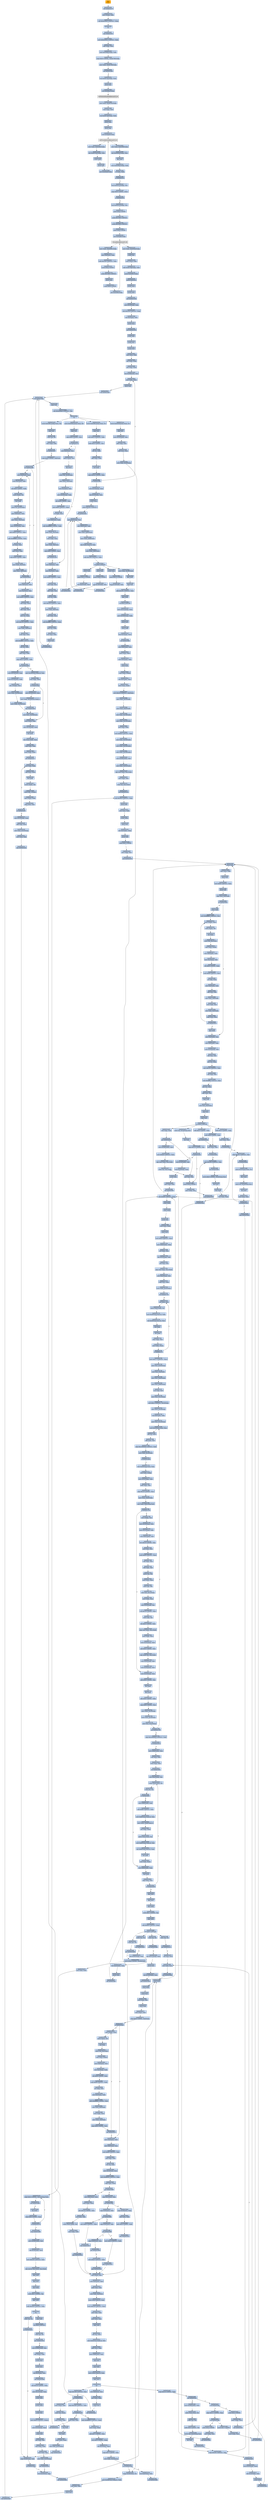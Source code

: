 digraph G {
node[shape=rectangle,style=filled,fillcolor=lightsteelblue,color=lightsteelblue]
bgcolor="transparent"
a0x00432001pusha_[label="start\npusha ",color="lightgrey",fillcolor="orange"];
a0x00432002call_0x00432579[label="0x00432002\ncall 0x00432579"];
a0x00432579movl_esp__ebp[label="0x00432579\nmovl (%esp), %ebp"];
a0x0043257csubl_0x443943UINT32_ebp[label="0x0043257c\nsubl $0x443943<UINT32>, %ebp"];
a0x00432582ret[label="0x00432582\nret"];
a0x00432007jmp_0x0043203c[label="0x00432007\njmp 0x0043203c"];
a0x0043203cmovl_0x44393cUINT32_ebx[label="0x0043203c\nmovl $0x44393c<UINT32>, %ebx"];
a0x00432041addl_ebp_ebx[label="0x00432041\naddl %ebp, %ebx"];
a0x00432043subl_0x443960ebp__ebx[label="0x00432043\nsubl 0x443960(%ebp), %ebx"];
a0x00432049cmpl_0x0UINT8_0x444798ebp_[label="0x00432049\ncmpl $0x0<UINT8>, 0x444798(%ebp)"];
a0x00432050movl_ebx_0x444798ebp_[label="0x00432050\nmovl %ebx, 0x444798(%ebp)"];
a0x00432056jne_0x004324dd[label="0x00432056\njne 0x004324dd"];
a0x0043205cleal_0x4447a0ebp__eax[label="0x0043205c\nleal 0x4447a0(%ebp), %eax"];
a0x00432062pushl_eax[label="0x00432062\npushl %eax"];
a0x00432063call_0x4448acebp_[label="0x00432063\ncall 0x4448ac(%ebp)"];
GetModuleHandleA_kernel32_dll[label="GetModuleHandleA@kernel32.dll",color="lightgrey",fillcolor="lightgrey"];
a0x00432069movl_eax_0x44479cebp_[label="0x00432069\nmovl %eax, 0x44479c(%ebp)"];
a0x0043206fmovl_eax_edi[label="0x0043206f\nmovl %eax, %edi"];
a0x00432071leal_0x4447adebp__ebx[label="0x00432071\nleal 0x4447ad(%ebp), %ebx"];
a0x00432077pushl_ebx[label="0x00432077\npushl %ebx"];
a0x00432078pushl_eax[label="0x00432078\npushl %eax"];
a0x00432079call_0x4448a8ebp_[label="0x00432079\ncall 0x4448a8(%ebp)"];
GetProcAddress_kernel32_dll[label="GetProcAddress@kernel32.dll",color="lightgrey",fillcolor="lightgrey"];
a0x0043207fmovl_eax_0x4439f5ebp_[label="0x0043207f\nmovl %eax, 0x4439f5(%ebp)"];
a0x00432085leal_0x4447baebp__ebx[label="0x00432085\nleal 0x4447ba(%ebp), %ebx"];
a0x0043208bpushl_ebx[label="0x0043208b\npushl %ebx"];
a0x0043208cpushl_edi[label="0x0043208c\npushl %edi"];
a0x0043208dcall_0x4448a8ebp_[label="0x0043208d\ncall 0x4448a8(%ebp)"];
a0x00432093movl_eax_0x4439f9ebp_[label="0x00432093\nmovl %eax, 0x4439f9(%ebp)"];
a0x00432099leal_0x443b0aebp__eax[label="0x00432099\nleal 0x443b0a(%ebp), %eax"];
a0x0043209fjmp_eax[label="0x0043209f\njmp %eax"];
a0x004321cemovl_0x44396cebp__ebx[label="0x004321ce\nmovl 0x44396c(%ebp), %ebx"];
a0x004321d4orl_ebx_ebx[label="0x004321d4\norl %ebx, %ebx"];
a0x004321d6je_0x004321e2[label="0x004321d6\nje 0x004321e2"];
a0x004321e2leal_0x443a1aebp__esi[label="0x004321e2\nleal 0x443a1a(%ebp), %esi"];
a0x004321e8cmpl_0x0UINT8_esi_[label="0x004321e8\ncmpl $0x0<UINT8>, (%esi)"];
a0x004321ebje_0x00432310[label="0x004321eb\nje 0x00432310"];
a0x004321f1leal_0x443a1aebp__esi[label="0x004321f1\nleal 0x443a1a(%ebp), %esi"];
a0x004321f7pushl_0x4UINT8[label="0x004321f7\npushl $0x4<UINT8>"];
a0x004321f9pushl_0x1000UINT32[label="0x004321f9\npushl $0x1000<UINT32>"];
a0x004321fepushl_0x1800UINT32[label="0x004321fe\npushl $0x1800<UINT32>"];
a0x00432203pushl_0x0UINT8[label="0x00432203\npushl $0x0<UINT8>"];
a0x00432205call_0x4439f5ebp_[label="0x00432205\ncall 0x4439f5(%ebp)"];
VirtualAlloc_kernel32_dll[label="VirtualAlloc@kernel32.dll",color="lightgrey",fillcolor="lightgrey"];
a0x0043220bmovl_eax_0x4439f1ebp_[label="0x0043220b\nmovl %eax, 0x4439f1(%ebp)"];
a0x00432211movl_0x4esi__eax[label="0x00432211\nmovl 0x4(%esi), %eax"];
a0x00432214addl_0x10eUINT32_eax[label="0x00432214\naddl $0x10e<UINT32>, %eax"];
a0x00432219pushl_0x4UINT8[label="0x00432219\npushl $0x4<UINT8>"];
a0x0043221bpushl_0x1000UINT32[label="0x0043221b\npushl $0x1000<UINT32>"];
a0x00432220pushl_eax[label="0x00432220\npushl %eax"];
a0x00432221pushl_0x0UINT8[label="0x00432221\npushl $0x0<UINT8>"];
a0x00432223call_0x4439f5ebp_[label="0x00432223\ncall 0x4439f5(%ebp)"];
a0x00432229movl_eax_0x4439edebp_[label="0x00432229\nmovl %eax, 0x4439ed(%ebp)"];
a0x0043222fpushl_esi[label="0x0043222f\npushl %esi"];
a0x00432230movl_esi__ebx[label="0x00432230\nmovl (%esi), %ebx"];
a0x00432232addl_0x444798ebp__ebx[label="0x00432232\naddl 0x444798(%ebp), %ebx"];
a0x00432238pushl_0x4439f1ebp_[label="0x00432238\npushl 0x4439f1(%ebp)"];
a0x0043223epushl_0x4esi_[label="0x0043223e\npushl 0x4(%esi)"];
a0x00432241pushl_eax[label="0x00432241\npushl %eax"];
a0x00432242pushl_ebx[label="0x00432242\npushl %ebx"];
a0x00432243call_0x00432583[label="0x00432243\ncall 0x00432583"];
a0x00432583movl_0x10esp__eax[label="0x00432583\nmovl 0x10(%esp), %eax"];
a0x00432587subl_0x354UINT32_esp[label="0x00432587\nsubl $0x354<UINT32>, %esp"];
a0x0043258dleal_0x4esp__ecx[label="0x0043258d\nleal 0x4(%esp), %ecx"];
a0x00432591pushl_eax[label="0x00432591\npushl %eax"];
a0x00432592call_0x0043293f[label="0x00432592\ncall 0x0043293f"];
a0x0043293fpushl_ebx[label="0x0043293f\npushl %ebx"];
a0x00432940pushl_esi[label="0x00432940\npushl %esi"];
a0x00432941pushl_edi[label="0x00432941\npushl %edi"];
a0x00432942movl_ecx_edi[label="0x00432942\nmovl %ecx, %edi"];
a0x00432944xorl_edx_edx[label="0x00432944\nxorl %edx, %edx"];
a0x00432946xorl_eax_eax[label="0x00432946\nxorl %eax, %eax"];
a0x00432948leal_0x268edi__esi[label="0x00432948\nleal 0x268(%edi), %esi"];
a0x0043294emovl_edx_esi_[label="0x0043294e\nmovl %edx, (%esi)"];
a0x00432950pushl_esi[label="0x00432950\npushl %esi"];
a0x00432951call_0x00432bad[label="0x00432951\ncall 0x00432bad"];
a0x00432badcall_0x00432bb3[label="0x00432bad\ncall 0x00432bb3"];
a0x00432bb3popl_esi[label="0x00432bb3\npopl %esi"];
a0x00432bb4subl_0x4444eeUINT32_esi[label="0x00432bb4\nsubl $0x4444ee<UINT32>, %esi"];
a0x00432bbaret[label="0x00432bba\nret"];
a0x00432956movb_0x443f61eaxesi__cl[label="0x00432956\nmovb 0x443f61(%eax,%esi), %cl"];
a0x0043295dpopl_esi[label="0x0043295d\npopl %esi"];
a0x0043295emovl_0x1UINT32_ebx[label="0x0043295e\nmovl $0x1<UINT32>, %ebx"];
a0x00432963addl_0x4UINT8_esi[label="0x00432963\naddl $0x4<UINT8>, %esi"];
a0x00432966shll_cl_ebx[label="0x00432966\nshll %cl, %ebx"];
a0x00432968addl_ebx_edx[label="0x00432968\naddl %ebx, %edx"];
a0x0043296aincl_eax[label="0x0043296a\nincl %eax"];
a0x0043296bcmpl_0x3aUINT8_eax[label="0x0043296b\ncmpl $0x3a<UINT8>, %eax"];
a0x0043296ejb_0x0043294e[label="0x0043296e\njb 0x0043294e"];
a0x00432970movl_0x10esp__eax[label="0x00432970\nmovl 0x10(%esp), %eax"];
a0x00432974leal_0x10edi__ecx[label="0x00432974\nleal 0x10(%edi), %ecx"];
a0x00432977pushl_eax[label="0x00432977\npushl %eax"];
a0x00432978pushl_0x2d1UINT32[label="0x00432978\npushl $0x2d1<UINT32>"];
a0x0043297dcall_0x004326ca[label="0x0043297d\ncall 0x004326ca"];
a0x004326camovl_0x4esp__eax[label="0x004326ca\nmovl 0x4(%esp), %eax"];
a0x004326cemovl_0x8esp__edx[label="0x004326ce\nmovl 0x8(%esp), %edx"];
a0x004326d2movl_eax_0x84ecx_[label="0x004326d2\nmovl %eax, 0x84(%ecx)"];
a0x004326d8movl_edx_0x88ecx_[label="0x004326d8\nmovl %edx, 0x88(%ecx)"];
a0x004326deleal_edxeax4__eax[label="0x004326de\nleal (%edx,%eax,4), %eax"];
a0x004326e1movl_eax_0x8cecx_[label="0x004326e1\nmovl %eax, 0x8c(%ecx)"];
a0x004326e7addl_0x100UINT32_eax[label="0x004326e7\naddl $0x100<UINT32>, %eax"];
a0x004326ecret_0x8UINT16[label="0x004326ec\nret $0x8<UINT16>"];
a0x00432982pushl_eax[label="0x00432982\npushl %eax"];
a0x00432983pushl_0x1cUINT8[label="0x00432983\npushl $0x1c<UINT8>"];
a0x00432985leal_0xa0edi__ecx[label="0x00432985\nleal 0xa0(%edi), %ecx"];
a0x0043298bcall_0x004326ca[label="0x0043298b\ncall 0x004326ca"];
a0x00432990pushl_eax[label="0x00432990\npushl %eax"];
a0x00432991pushl_0x8UINT8[label="0x00432991\npushl $0x8<UINT8>"];
a0x00432993leal_0x130edi__ecx[label="0x00432993\nleal 0x130(%edi), %ecx"];
a0x00432999call_0x004326ca[label="0x00432999\ncall 0x004326ca"];
a0x0043299epushl_eax[label="0x0043299e\npushl %eax"];
a0x0043299fpushl_0x13UINT8[label="0x0043299f\npushl $0x13<UINT8>"];
a0x004329a1leal_0x1c0edi__ecx[label="0x004329a1\nleal 0x1c0(%edi), %ecx"];
a0x004329a7call_0x004326ca[label="0x004329a7\ncall 0x004326ca"];
a0x004329acmovl_eax_0x260edi_[label="0x004329ac\nmovl %eax, 0x260(%edi)"];
a0x004329b2popl_edi[label="0x004329b2\npopl %edi"];
a0x004329b3popl_esi[label="0x004329b3\npopl %esi"];
a0x004329b4addl_0x2f5UINT32_eax[label="0x004329b4\naddl $0x2f5<UINT32>, %eax"];
a0x004329b9popl_ebx[label="0x004329b9\npopl %ebx"];
a0x004329baret_0x4UINT16[label="0x004329ba\nret $0x4<UINT16>"];
a0x00432597movl_0x35cesp__ecx[label="0x00432597\nmovl 0x35c(%esp), %ecx"];
a0x0043259emovl_0x358esp__edx[label="0x0043259e\nmovl 0x358(%esp), %edx"];
a0x004325a5pushl_ecx[label="0x004325a5\npushl %ecx"];
a0x004325a6pushl_edx[label="0x004325a6\npushl %edx"];
a0x004325a7leal_0xcesp__ecx[label="0x004325a7\nleal 0xc(%esp), %ecx"];
a0x004325abcall_0x004329bd[label="0x004325ab\ncall 0x004329bd"];
a0x004329bdmovl_0x8esp__eax[label="0x004329bd\nmovl 0x8(%esp), %eax"];
a0x004329c1movl_ecx_edx[label="0x004329c1\nmovl %ecx, %edx"];
a0x004329c3movl_0x4esp__ecx[label="0x004329c3\nmovl 0x4(%esp), %ecx"];
a0x004329c7pushl_edi[label="0x004329c7\npushl %edi"];
a0x004329c8movl_eax_edx_[label="0x004329c8\nmovl %eax, (%edx)"];
a0x004329caleal_0x4edx__eax[label="0x004329ca\nleal 0x4(%edx), %eax"];
a0x004329cdmovl_ecx_eax_[label="0x004329cd\nmovl %ecx, (%eax)"];
a0x004329cfmovl_0x20UINT32_0x4eax_[label="0x004329cf\nmovl $0x20<UINT32>, 0x4(%eax)"];
a0x004329d6movl_eax_0x10edx_[label="0x004329d6\nmovl %eax, 0x10(%edx)"];
a0x004329d9movl_eax_0xa0edx_[label="0x004329d9\nmovl %eax, 0xa0(%edx)"];
a0x004329dfmovl_eax_0x130edx_[label="0x004329df\nmovl %eax, 0x130(%edx)"];
a0x004329e5movl_eax_0x1c0edx_[label="0x004329e5\nmovl %eax, 0x1c0(%edx)"];
a0x004329ebxorl_eax_eax[label="0x004329eb\nxorl %eax, %eax"];
a0x004329edmovl_0xbdUINT32_ecx[label="0x004329ed\nmovl $0xbd<UINT32>, %ecx"];
a0x004329f2movl_eax_0x250edx_[label="0x004329f2\nmovl %eax, 0x250(%edx)"];
a0x004329f8movl_eax_0x254edx_[label="0x004329f8\nmovl %eax, 0x254(%edx)"];
a0x004329femovl_eax_0x258edx_[label="0x004329fe\nmovl %eax, 0x258(%edx)"];
a0x00432a04movl_0x260edx__edi[label="0x00432a04\nmovl 0x260(%edx), %edi"];
a0x00432a0amovl_eax_0x25cedx_[label="0x00432a0a\nmovl %eax, 0x25c(%edx)"];
a0x00432a10repz_stosl_eax_es_edi_[label="0x00432a10\nrepz stosl %eax, %es:(%edi)"];
a0x00432a12movl_edx_ecx[label="0x00432a12\nmovl %edx, %ecx"];
a0x00432a14stosb_al_es_edi_[label="0x00432a14\nstosb %al, %es:(%edi)"];
a0x00432a15call_0x00432a1e[label="0x00432a15\ncall 0x00432a1e"];
a0x00432a1esubl_0x30cUINT32_esp[label="0x00432a1e\nsubl $0x30c<UINT32>, %esp"];
a0x00432a24pushl_ebx[label="0x00432a24\npushl %ebx"];
a0x00432a25movl_ecx_ebx[label="0x00432a25\nmovl %ecx, %ebx"];
a0x00432a27pushl_ebp[label="0x00432a27\npushl %ebp"];
a0x00432a28pushl_esi[label="0x00432a28\npushl %esi"];
a0x00432a29leal_0x4ebx__ebp[label="0x00432a29\nleal 0x4(%ebx), %ebp"];
a0x00432a2cpushl_edi[label="0x00432a2c\npushl %edi"];
a0x00432a2dpushl_0x1UINT8[label="0x00432a2d\npushl $0x1<UINT8>"];
a0x00432a2fmovl_ebp_ecx[label="0x00432a2f\nmovl %ebp, %ecx"];
a0x00432a31call_0x0043265f[label="0x00432a31\ncall 0x0043265f"];
a0x0043265fpushl_ecx[label="0x0043265f\npushl %ecx"];
a0x00432660movl_ecx_edx[label="0x00432660\nmovl %ecx, %edx"];
a0x00432662pushl_esi[label="0x00432662\npushl %esi"];
a0x00432663movl_0x8UINT32_ecx[label="0x00432663\nmovl $0x8<UINT32>, %ecx"];
a0x00432668pushl_edi[label="0x00432668\npushl %edi"];
a0x00432669cmpl_ecx_0x4edx_[label="0x00432669\ncmpl %ecx, 0x4(%edx)"];
a0x0043266cjb_0x004326a3[label="0x0043266c\njb 0x004326a3"];
a0x0043266epushl_ebx[label="0x0043266e\npushl %ebx"];
a0x0043266fmovl_0xfffffff8UINT32_esi[label="0x0043266f\nmovl $0xfffffff8<UINT32>, %esi"];
a0x00432674movl_edx__eax[label="0x00432674\nmovl (%edx), %eax"];
a0x00432676movb_eax__bl[label="0x00432676\nmovb (%eax), %bl"];
a0x00432678incl_eax[label="0x00432678\nincl %eax"];
a0x00432679movb_bl_0xcesp_[label="0x00432679\nmovb %bl, 0xc(%esp)"];
a0x0043267dmovl_eax_edx_[label="0x0043267d\nmovl %eax, (%edx)"];
a0x0043267fmovl_0x8edx__eax[label="0x0043267f\nmovl 0x8(%edx), %eax"];
a0x00432682movl_0xcesp__edi[label="0x00432682\nmovl 0xc(%esp), %edi"];
a0x00432686shll_0x8UINT8_eax[label="0x00432686\nshll $0x8<UINT8>, %eax"];
a0x00432689andl_0xffUINT32_edi[label="0x00432689\nandl $0xff<UINT32>, %edi"];
a0x0043268forl_edi_eax[label="0x0043268f\norl %edi, %eax"];
a0x00432691movl_0x4edx__edi[label="0x00432691\nmovl 0x4(%edx), %edi"];
a0x00432694addl_esi_edi[label="0x00432694\naddl %esi, %edi"];
a0x00432696movl_eax_0x8edx_[label="0x00432696\nmovl %eax, 0x8(%edx)"];
a0x00432699movl_edi_eax[label="0x00432699\nmovl %edi, %eax"];
a0x0043269bmovl_edi_0x4edx_[label="0x0043269b\nmovl %edi, 0x4(%edx)"];
a0x0043269ecmpl_ecx_eax[label="0x0043269e\ncmpl %ecx, %eax"];
a0x004326a0jae_0x00432674[label="0x004326a0\njae 0x00432674"];
a0x004326a2popl_ebx[label="0x004326a2\npopl %ebx"];
a0x004326a3movl_0x4edx__esi[label="0x004326a3\nmovl 0x4(%edx), %esi"];
a0x004326a6movl_0x8edx__eax[label="0x004326a6\nmovl 0x8(%edx), %eax"];
a0x004326a9movl_0x10esp__edi[label="0x004326a9\nmovl 0x10(%esp), %edi"];
a0x004326adsubl_esi_ecx[label="0x004326ad\nsubl %esi, %ecx"];
a0x004326afshrl_cl_eax[label="0x004326af\nshrl %cl, %eax"];
a0x004326b1movl_0x18UINT32_ecx[label="0x004326b1\nmovl $0x18<UINT32>, %ecx"];
a0x004326b6subl_edi_ecx[label="0x004326b6\nsubl %edi, %ecx"];
a0x004326b8andl_0xffffffUINT32_eax[label="0x004326b8\nandl $0xffffff<UINT32>, %eax"];
a0x004326bdshrl_cl_eax[label="0x004326bd\nshrl %cl, %eax"];
a0x004326bfaddl_edi_esi[label="0x004326bf\naddl %edi, %esi"];
a0x004326c1popl_edi[label="0x004326c1\npopl %edi"];
a0x004326c2movl_esi_0x4edx_[label="0x004326c2\nmovl %esi, 0x4(%edx)"];
a0x004326c5popl_esi[label="0x004326c5\npopl %esi"];
a0x004326c6popl_ecx[label="0x004326c6\npopl %ecx"];
a0x004326c7ret_0x4UINT16[label="0x004326c7\nret $0x4<UINT16>"];
a0x00432a36testl_eax_eax[label="0x00432a36\ntestl %eax, %eax"];
a0x00432a38jne_0x00432a48[label="0x00432a38\njne 0x00432a48"];
a0x00432a3amovl_0x260ebx__edi[label="0x00432a3a\nmovl 0x260(%ebx), %edi"];
a0x00432a40movl_0xbdUINT32_ecx[label="0x00432a40\nmovl $0xbd<UINT32>, %ecx"];
a0x00432a45repz_stosl_eax_es_edi_[label="0x00432a45\nrepz stosl %eax, %es:(%edi)"];
a0x00432a47stosb_al_es_edi_[label="0x00432a47\nstosb %al, %es:(%edi)"];
a0x00432a48xorl_esi_esi[label="0x00432a48\nxorl %esi, %esi"];
a0x00432a4apushl_0x4UINT8[label="0x00432a4a\npushl $0x4<UINT8>"];
a0x00432a4cmovl_ebp_ecx[label="0x00432a4c\nmovl %ebp, %ecx"];
a0x00432a4ecall_0x0043265f[label="0x00432a4e\ncall 0x0043265f"];
a0x00432a53movb_al_0x10espesi_[label="0x00432a53\nmovb %al, 0x10(%esp,%esi)"];
a0x00432a57incl_esi[label="0x00432a57\nincl %esi"];
a0x00432a58cmpl_0x13UINT8_esi[label="0x00432a58\ncmpl $0x13<UINT8>, %esi"];
a0x00432a5bjb_0x00432a4a[label="0x00432a5b\njb 0x00432a4a"];
a0x00432a5dleal_0x1c0ebx__edi[label="0x00432a5d\nleal 0x1c0(%ebx), %edi"];
a0x00432a63leal_0x10esp__eax[label="0x00432a63\nleal 0x10(%esp), %eax"];
a0x00432a67pushl_eax[label="0x00432a67\npushl %eax"];
a0x00432a68movl_edi_ecx[label="0x00432a68\nmovl %edi, %ecx"];
a0x00432a6acall_0x004326ef[label="0x00432a6a\ncall 0x004326ef"];
a0x004326efsubl_0x98UINT32_esp[label="0x004326ef\nsubl $0x98<UINT32>, %esp"];
a0x004326f5pushl_ebx[label="0x004326f5\npushl %ebx"];
a0x004326f6pushl_ebp[label="0x004326f6\npushl %ebp"];
a0x004326f7pushl_esi[label="0x004326f7\npushl %esi"];
a0x004326f8movl_ecx_edx[label="0x004326f8\nmovl %ecx, %edx"];
a0x004326fapushl_edi[label="0x004326fa\npushl %edi"];
a0x004326fbmovl_0xfUINT32_ecx[label="0x004326fb\nmovl $0xf<UINT32>, %ecx"];
a0x00432700movl_0x84edx__ebp[label="0x00432700\nmovl 0x84(%edx), %ebp"];
a0x00432706xorl_eax_eax[label="0x00432706\nxorl %eax, %eax"];
a0x00432708leal_0x2cesp__edi[label="0x00432708\nleal 0x2c(%esp), %edi"];
a0x0043270cxorl_esi_esi[label="0x0043270c\nxorl %esi, %esi"];
a0x0043270erepz_stosl_eax_es_edi_[label="0x0043270e\nrepz stosl %eax, %es:(%edi)"];
a0x00432710movl_0xacesp__edi[label="0x00432710\nmovl 0xac(%esp), %edi"];
a0x00432717cmpl_esi_ebp[label="0x00432717\ncmpl %esi, %ebp"];
a0x00432719movl_edx_0x20esp_[label="0x00432719\nmovl %edx, 0x20(%esp)"];
a0x0043271djbe_0x00432734[label="0x0043271d\njbe 0x00432734"];
a0x0043271fxorl_ecx_ecx[label="0x0043271f\nxorl %ecx, %ecx"];
a0x00432721movb_eaxedi__cl[label="0x00432721\nmovb (%eax,%edi), %cl"];
a0x00432724movl_0x28especx4__ebx[label="0x00432724\nmovl 0x28(%esp,%ecx,4), %ebx"];
a0x00432728leal_0x28especx4__ecx[label="0x00432728\nleal 0x28(%esp,%ecx,4), %ecx"];
a0x0043272cincl_ebx[label="0x0043272c\nincl %ebx"];
a0x0043272dincl_eax[label="0x0043272d\nincl %eax"];
a0x0043272ecmpl_ebp_eax[label="0x0043272e\ncmpl %ebp, %eax"];
a0x00432730movl_ebx_ecx_[label="0x00432730\nmovl %ebx, (%ecx)"];
a0x00432732jb_0x0043271f[label="0x00432732\njb 0x0043271f"];
a0x00432734movl_0x17UINT32_ecx[label="0x00432734\nmovl $0x17<UINT32>, %ecx"];
a0x00432739movl_esi_0x28esp_[label="0x00432739\nmovl %esi, 0x28(%esp)"];
a0x0043273dmovl_esi_0x4edx_[label="0x0043273d\nmovl %esi, 0x4(%edx)"];
a0x00432740movl_esi_0x44edx_[label="0x00432740\nmovl %esi, 0x44(%edx)"];
a0x00432743movl_esi_0x68esp_[label="0x00432743\nmovl %esi, 0x68(%esp)"];
a0x00432747xorl_edi_edi[label="0x00432747\nxorl %edi, %edi"];
a0x00432749movl_esi_0x1cesp_[label="0x00432749\nmovl %esi, 0x1c(%esp)"];
a0x0043274dmovl_0x1UINT32_0x10esp_[label="0x0043274d\nmovl $0x1<UINT32>, 0x10(%esp)"];
a0x00432755movl_ecx_0x18esp_[label="0x00432755\nmovl %ecx, 0x18(%esp)"];
a0x00432759leal_0x8edx__ebp[label="0x00432759\nleal 0x8(%edx), %ebp"];
a0x0043275cmovl_esi_0x14esp_[label="0x0043275c\nmovl %esi, 0x14(%esp)"];
a0x00432760movl_0x2cespesi__eax[label="0x00432760\nmovl 0x2c(%esp,%esi), %eax"];
a0x00432764shll_cl_eax[label="0x00432764\nshll %cl, %eax"];
a0x00432766addl_eax_edi[label="0x00432766\naddl %eax, %edi"];
a0x00432768cmpl_0x1000000UINT32_edi[label="0x00432768\ncmpl $0x1000000<UINT32>, %edi"];
a0x0043276emovl_edi_0x24esp_[label="0x0043276e\nmovl %edi, 0x24(%esp)"];
a0x00432772ja_0x00432806[label="0x00432772\nja 0x00432806"];
a0x00432778movl_0x28espesi__eax[label="0x00432778\nmovl 0x28(%esp,%esi), %eax"];
a0x0043277cmovl_edi_ebp_[label="0x0043277c\nmovl %edi, (%ebp)"];
a0x0043277fmovl_0x3cebp__ebx[label="0x0043277f\nmovl 0x3c(%ebp), %ebx"];
a0x00432782addl_ebx_eax[label="0x00432782\naddl %ebx, %eax"];
a0x00432784cmpl_0x10UINT8_ecx[label="0x00432784\ncmpl $0x10<UINT8>, %ecx"];
a0x00432787movl_eax_0x40ebp_[label="0x00432787\nmovl %eax, 0x40(%ebp)"];
a0x0043278amovl_eax_0x6cespesi_[label="0x0043278a\nmovl %eax, 0x6c(%esp,%esi)"];
a0x0043278ejl_0x004327dd[label="0x0043278e\njl 0x004327dd"];
a0x00432790movl_ebp__esi[label="0x00432790\nmovl (%ebp), %esi"];
a0x00432793movl_0x10esp__eax[label="0x00432793\nmovl 0x10(%esp), %eax"];
a0x00432797movl_0x1cesp__ebx[label="0x00432797\nmovl 0x1c(%esp), %ebx"];
a0x0043279bmovl_0x8cedx__edi[label="0x0043279b\nmovl 0x8c(%edx), %edi"];
a0x004327a1shrl_0x10UINT8_esi[label="0x004327a1\nshrl $0x10<UINT8>, %esi"];
a0x004327a4movl_esi_ecx[label="0x004327a4\nmovl %esi, %ecx"];
a0x004327a6andl_0xffUINT32_eax[label="0x004327a6\nandl $0xff<UINT32>, %eax"];
a0x004327absubl_ebx_ecx[label="0x004327ab\nsubl %ebx, %ecx"];
a0x004327adaddl_ebx_edi[label="0x004327ad\naddl %ebx, %edi"];
a0x004327afmovb_al_bl[label="0x004327af\nmovb %al, %bl"];
a0x004327b1movl_ecx_edx[label="0x004327b1\nmovl %ecx, %edx"];
a0x004327b3movb_bl_bh[label="0x004327b3\nmovb %bl, %bh"];
a0x004327b5movl_esi_0x1cesp_[label="0x004327b5\nmovl %esi, 0x1c(%esp)"];
a0x004327b9movl_ebx_eax[label="0x004327b9\nmovl %ebx, %eax"];
a0x004327bbmovl_0x14esp__esi[label="0x004327bb\nmovl 0x14(%esp), %esi"];
a0x004327bfshll_0x10UINT8_eax[label="0x004327bf\nshll $0x10<UINT8>, %eax"];
a0x004327c2movw_bx_ax[label="0x004327c2\nmovw %bx, %ax"];
a0x004327c5shrl_0x2UINT8_ecx[label="0x004327c5\nshrl $0x2<UINT8>, %ecx"];
a0x004327c8repz_stosl_eax_es_edi_[label="0x004327c8\nrepz stosl %eax, %es:(%edi)"];
a0x004327camovl_edx_ecx[label="0x004327ca\nmovl %edx, %ecx"];
a0x004327ccmovl_0x20esp__edx[label="0x004327cc\nmovl 0x20(%esp), %edx"];
a0x004327d0andl_0x3UINT8_ecx[label="0x004327d0\nandl $0x3<UINT8>, %ecx"];
a0x004327d3repz_stosb_al_es_edi_[label="0x004327d3\nrepz stosb %al, %es:(%edi)"];
a0x004327d5movl_0x24esp__edi[label="0x004327d5\nmovl 0x24(%esp), %edi"];
a0x004327d9movl_0x18esp__ecx[label="0x004327d9\nmovl 0x18(%esp), %ecx"];
a0x004327ddmovl_0x10esp__eax[label="0x004327dd\nmovl 0x10(%esp), %eax"];
a0x004327e1addl_0x4UINT8_esi[label="0x004327e1\naddl $0x4<UINT8>, %esi"];
a0x004327e4incl_eax[label="0x004327e4\nincl %eax"];
a0x004327e5decl_ecx[label="0x004327e5\ndecl %ecx"];
a0x004327e6addl_0x4UINT8_ebp[label="0x004327e6\naddl $0x4<UINT8>, %ebp"];
a0x004327e9cmpl_0x9UINT8_ecx[label="0x004327e9\ncmpl $0x9<UINT8>, %ecx"];
a0x004327ecmovl_eax_0x10esp_[label="0x004327ec\nmovl %eax, 0x10(%esp)"];
a0x004327f0movl_ecx_0x18esp_[label="0x004327f0\nmovl %ecx, 0x18(%esp)"];
a0x004327f4movl_esi_0x14esp_[label="0x004327f4\nmovl %esi, 0x14(%esp)"];
a0x004327f8jge_0x00432760[label="0x004327f8\njge 0x00432760"];
a0x004327fecmpl_0x1000000UINT32_edi[label="0x004327fe\ncmpl $0x1000000<UINT32>, %edi"];
a0x00432804je_0x00432815[label="0x00432804\nje 0x00432815"];
a0x00432815movl_0x84edx__eax[label="0x00432815\nmovl 0x84(%edx), %eax"];
a0x0043281bxorl_ecx_ecx[label="0x0043281b\nxorl %ecx, %ecx"];
a0x0043281dtestl_eax_eax[label="0x0043281d\ntestl %eax, %eax"];
a0x0043281fjbe_0x0043285c[label="0x0043281f\njbe 0x0043285c"];
a0x00432821movl_0xacesp__esi[label="0x00432821\nmovl 0xac(%esp), %esi"];
a0x00432828movb_ecxesi__al[label="0x00432828\nmovb (%ecx,%esi), %al"];
a0x0043282btestb_al_al[label="0x0043282b\ntestb %al, %al"];
a0x0043282dje_0x00432851[label="0x0043282d\nje 0x00432851"];
a0x0043282fmovl_0x88edx__edi[label="0x0043282f\nmovl 0x88(%edx), %edi"];
a0x00432835andl_0xffUINT32_eax[label="0x00432835\nandl $0xff<UINT32>, %eax"];
a0x0043283amovl_0x68espeax4__eax[label="0x0043283a\nmovl 0x68(%esp,%eax,4), %eax"];
a0x0043283emovl_ecx_edieax4_[label="0x0043283e\nmovl %ecx, (%edi,%eax,4)"];
a0x00432841xorl_eax_eax[label="0x00432841\nxorl %eax, %eax"];
a0x00432843movb_ecxesi__al[label="0x00432843\nmovb (%ecx,%esi), %al"];
a0x00432846movl_0x68espeax4__edi[label="0x00432846\nmovl 0x68(%esp,%eax,4), %edi"];
a0x0043284aleal_0x68espeax4__eax[label="0x0043284a\nleal 0x68(%esp,%eax,4), %eax"];
a0x0043284eincl_edi[label="0x0043284e\nincl %edi"];
a0x0043284fmovl_edi_eax_[label="0x0043284f\nmovl %edi, (%eax)"];
a0x00432851movl_0x84edx__eax[label="0x00432851\nmovl 0x84(%edx), %eax"];
a0x00432857incl_ecx[label="0x00432857\nincl %ecx"];
a0x00432858cmpl_eax_ecx[label="0x00432858\ncmpl %eax, %ecx"];
a0x0043285ajb_0x00432828[label="0x0043285a\njb 0x00432828"];
a0x0043285cpopl_edi[label="0x0043285c\npopl %edi"];
a0x0043285dpopl_esi[label="0x0043285d\npopl %esi"];
a0x0043285epopl_ebp[label="0x0043285e\npopl %ebp"];
a0x0043285fmovb_0x1UINT8_al[label="0x0043285f\nmovb $0x1<UINT8>, %al"];
a0x00432861popl_ebx[label="0x00432861\npopl %ebx"];
a0x00432862addl_0x98UINT32_esp[label="0x00432862\naddl $0x98<UINT32>, %esp"];
a0x00432868ret_0x4UINT16[label="0x00432868\nret $0x4<UINT16>"];
a0x00432a6ftestb_al_al[label="0x00432a6f\ntestb %al, %al"];
a0x00432a71jne_0x00432a7e[label="0x00432a71\njne 0x00432a7e"];
a0x00432a7exorl_esi_esi[label="0x00432a7e\nxorl %esi, %esi"];
a0x00432a80movl_edi_ecx[label="0x00432a80\nmovl %edi, %ecx"];
a0x00432a82call_0x0043286b[label="0x00432a82\ncall 0x0043286b"];
a0x0043286bpushl_ecx[label="0x0043286b\npushl %ecx"];
a0x0043286cpushl_ebx[label="0x0043286c\npushl %ebx"];
a0x0043286dpushl_esi[label="0x0043286d\npushl %esi"];
a0x0043286emovl_ecx_esi[label="0x0043286e\nmovl %ecx, %esi"];
a0x00432870pushl_edi[label="0x00432870\npushl %edi"];
a0x00432871movl_esi__eax[label="0x00432871\nmovl (%esi), %eax"];
a0x00432873cmpl_0x8UINT8_0x4eax_[label="0x00432873\ncmpl $0x8<UINT8>, 0x4(%eax)"];
a0x00432877jb_0x004328a9[label="0x00432877\njb 0x004328a9"];
a0x004328a9movl_0x4eax__edx[label="0x004328a9\nmovl 0x4(%eax), %edx"];
a0x004328acmovl_0x8eax__eax[label="0x004328ac\nmovl 0x8(%eax), %eax"];
a0x004328afmovl_0x8UINT32_ecx[label="0x004328af\nmovl $0x8<UINT32>, %ecx"];
a0x004328b4subl_edx_ecx[label="0x004328b4\nsubl %edx, %ecx"];
a0x004328b6shrl_cl_eax[label="0x004328b6\nshrl %cl, %eax"];
a0x004328b8movl_0x24esi__ecx[label="0x004328b8\nmovl 0x24(%esi), %ecx"];
a0x004328bbandl_0xfffe00UINT32_eax[label="0x004328bb\nandl $0xfffe00<UINT32>, %eax"];
a0x004328c0cmpl_ecx_eax[label="0x004328c0\ncmpl %ecx, %eax"];
a0x004328c2jae_0x004328d8[label="0x004328c2\njae 0x004328d8"];
a0x004328c4movl_0x8cesi__edx[label="0x004328c4\nmovl 0x8c(%esi), %edx"];
a0x004328camovl_eax_ecx[label="0x004328ca\nmovl %eax, %ecx"];
a0x004328ccshrl_0x10UINT8_ecx[label="0x004328cc\nshrl $0x10<UINT8>, %ecx"];
a0x004328cfxorl_ebx_ebx[label="0x004328cf\nxorl %ebx, %ebx"];
a0x004328d1movb_ecxedx__bl[label="0x004328d1\nmovb (%ecx,%edx), %bl"];
a0x004328d4movl_ebx_edx[label="0x004328d4\nmovl %ebx, %edx"];
a0x004328d6jmp_0x00432913[label="0x004328d6\njmp 0x00432913"];
a0x00432913movl_esi__ecx[label="0x00432913\nmovl (%esi), %ecx"];
a0x00432915movl_0x4ecx__edi[label="0x00432915\nmovl 0x4(%ecx), %edi"];
a0x00432918addl_edx_edi[label="0x00432918\naddl %edx, %edi"];
a0x0043291amovl_edi_0x4ecx_[label="0x0043291a\nmovl %edi, 0x4(%ecx)"];
a0x0043291dmovl_esiedx4__ebx[label="0x0043291d\nmovl (%esi,%edx,4), %ebx"];
a0x00432920movl_0x18UINT32_ecx[label="0x00432920\nmovl $0x18<UINT32>, %ecx"];
a0x00432925subl_ebx_eax[label="0x00432925\nsubl %ebx, %eax"];
a0x00432927subl_edx_ecx[label="0x00432927\nsubl %edx, %ecx"];
a0x00432929popl_edi[label="0x00432929\npopl %edi"];
a0x0043292ashrl_cl_eax[label="0x0043292a\nshrl %cl, %eax"];
a0x0043292cmovl_0x44esiedx4__ecx[label="0x0043292c\nmovl 0x44(%esi,%edx,4), %ecx"];
a0x00432930addl_ecx_eax[label="0x00432930\naddl %ecx, %eax"];
a0x00432932movl_0x88esi__ecx[label="0x00432932\nmovl 0x88(%esi), %ecx"];
a0x00432938popl_esi[label="0x00432938\npopl %esi"];
a0x00432939popl_ebx[label="0x00432939\npopl %ebx"];
a0x0043293amovl_ecxeax4__eax[label="0x0043293a\nmovl (%ecx,%eax,4), %eax"];
a0x0043293dpopl_ecx[label="0x0043293d\npopl %ecx"];
a0x0043293eret[label="0x0043293e\nret"];
a0x00432a87cmpl_0x10UINT8_eax[label="0x00432a87\ncmpl $0x10<UINT8>, %eax"];
a0x00432a8ajae_0x00432aa1[label="0x00432a8a\njae 0x00432aa1"];
a0x00432a8cmovl_0x260ebx__ecx[label="0x00432a8c\nmovl 0x260(%ebx), %ecx"];
a0x00432a92movb_ecxesi__dl[label="0x00432a92\nmovb (%ecx,%esi), %dl"];
a0x00432a95addb_al_dl[label="0x00432a95\naddb %al, %dl"];
a0x00432a97andb_0xfUINT8_dl[label="0x00432a97\nandb $0xf<UINT8>, %dl"];
a0x00432a9amovb_dl_0x24espesi_[label="0x00432a9a\nmovb %dl, 0x24(%esp,%esi)"];
a0x00432a9eincl_esi[label="0x00432a9e\nincl %esi"];
a0x00432a9fjmp_0x00432b01[label="0x00432a9f\njmp 0x00432b01"];
a0x00432b01cmpl_0x2f5UINT32_esi[label="0x00432b01\ncmpl $0x2f5<UINT32>, %esi"];
a0x00432b07jl_0x00432a80[label="0x00432b07\njl 0x00432a80"];
a0x00432879movl_eax__ecx[label="0x00432879\nmovl (%eax), %ecx"];
a0x0043287bmovb_ecx__dl[label="0x0043287b\nmovb (%ecx), %dl"];
a0x0043287dincl_ecx[label="0x0043287d\nincl %ecx"];
a0x0043287emovb_dl_0xcesp_[label="0x0043287e\nmovb %dl, 0xc(%esp)"];
a0x00432882movl_ecx_eax_[label="0x00432882\nmovl %ecx, (%eax)"];
a0x00432884movl_0x8eax__ecx[label="0x00432884\nmovl 0x8(%eax), %ecx"];
a0x00432887movl_0xcesp__edx[label="0x00432887\nmovl 0xc(%esp), %edx"];
a0x0043288bshll_0x8UINT8_ecx[label="0x0043288b\nshll $0x8<UINT8>, %ecx"];
a0x0043288eandl_0xffUINT32_edx[label="0x0043288e\nandl $0xff<UINT32>, %edx"];
a0x00432894orl_edx_ecx[label="0x00432894\norl %edx, %ecx"];
a0x00432896movl_0x4eax__edx[label="0x00432896\nmovl 0x4(%eax), %edx"];
a0x00432899addl_0xfffffff8UINT8_edx[label="0x00432899\naddl $0xfffffff8<UINT8>, %edx"];
a0x0043289cmovl_ecx_0x8eax_[label="0x0043289c\nmovl %ecx, 0x8(%eax)"];
a0x0043289fmovl_edx_ecx[label="0x0043289f\nmovl %edx, %ecx"];
a0x004328a1movl_edx_0x4eax_[label="0x004328a1\nmovl %edx, 0x4(%eax)"];
a0x004328a4cmpl_0x8UINT8_ecx[label="0x004328a4\ncmpl $0x8<UINT8>, %ecx"];
a0x004328a7jae_0x00432879[label="0x004328a7\njae 0x00432879"];
a0x00432aa1jne_0x00432acb[label="0x00432aa1\njne 0x00432acb"];
a0x00432aa3pushl_0x2UINT8[label="0x00432aa3\npushl $0x2<UINT8>"];
a0x00432aa5movl_ebp_ecx[label="0x00432aa5\nmovl %ebp, %ecx"];
a0x00432aa7call_0x0043265f[label="0x00432aa7\ncall 0x0043265f"];
a0x00432aacaddl_0x3UINT8_eax[label="0x00432aac\naddl $0x3<UINT8>, %eax"];
a0x00432aaftestl_eax_eax[label="0x00432aaf\ntestl %eax, %eax"];
a0x00432ab1jle_0x00432b01[label="0x00432ab1\njle 0x00432b01"];
a0x00432ab3cmpl_0x2f5UINT32_esi[label="0x00432ab3\ncmpl $0x2f5<UINT32>, %esi"];
a0x00432ab9jnl_0x00432b0d[label="0x00432ab9\njnl 0x00432b0d"];
a0x00432abbmovb_0x23espesi__cl[label="0x00432abb\nmovb 0x23(%esp,%esi), %cl"];
a0x00432abfdecl_eax[label="0x00432abf\ndecl %eax"];
a0x00432ac0movb_cl_0x24espesi_[label="0x00432ac0\nmovb %cl, 0x24(%esp,%esi)"];
a0x00432ac4incl_esi[label="0x00432ac4\nincl %esi"];
a0x00432ac5testl_eax_eax[label="0x00432ac5\ntestl %eax, %eax"];
a0x00432ac7jg_0x00432ab3[label="0x00432ac7\njg 0x00432ab3"];
a0x00432ac9jmp_0x00432b01[label="0x00432ac9\njmp 0x00432b01"];
a0x00432acbcmpl_0x11UINT8_eax[label="0x00432acb\ncmpl $0x11<UINT8>, %eax"];
a0x00432acejne_0x00432ade[label="0x00432ace\njne 0x00432ade"];
a0x00432ad0pushl_0x3UINT8[label="0x00432ad0\npushl $0x3<UINT8>"];
a0x00432ad2movl_ebp_ecx[label="0x00432ad2\nmovl %ebp, %ecx"];
a0x00432ad4call_0x0043265f[label="0x00432ad4\ncall 0x0043265f"];
a0x00432ad9addl_0x3UINT8_eax[label="0x00432ad9\naddl $0x3<UINT8>, %eax"];
a0x00432adcjmp_0x00432aea[label="0x00432adc\njmp 0x00432aea"];
a0x00432aeatestl_eax_eax[label="0x00432aea\ntestl %eax, %eax"];
a0x00432aecjle_0x00432b01[label="0x00432aec\njle 0x00432b01"];
a0x00432aeecmpl_0x2f5UINT32_esi[label="0x00432aee\ncmpl $0x2f5<UINT32>, %esi"];
a0x00432af4jnl_0x00432b0d[label="0x00432af4\njnl 0x00432b0d"];
a0x00432af6movb_0x0UINT8_0x24espesi_[label="0x00432af6\nmovb $0x0<UINT8>, 0x24(%esp,%esi)"];
a0x00432afbincl_esi[label="0x00432afb\nincl %esi"];
a0x00432afcdecl_eax[label="0x00432afc\ndecl %eax"];
a0x00432afdtestl_eax_eax[label="0x00432afd\ntestl %eax, %eax"];
a0x00432affjg_0x00432aee[label="0x00432aff\njg 0x00432aee"];
a0x00432adepushl_0x7UINT8[label="0x00432ade\npushl $0x7<UINT8>"];
a0x00432ae0movl_ebp_ecx[label="0x00432ae0\nmovl %ebp, %ecx"];
a0x00432ae2call_0x0043265f[label="0x00432ae2\ncall 0x0043265f"];
a0x00432ae7addl_0xbUINT8_eax[label="0x00432ae7\naddl $0xb<UINT8>, %eax"];
a0x00432b0dleal_0x24esp__edx[label="0x00432b0d\nleal 0x24(%esp), %edx"];
a0x00432b11leal_0x10ebx__ecx[label="0x00432b11\nleal 0x10(%ebx), %ecx"];
a0x00432b14pushl_edx[label="0x00432b14\npushl %edx"];
a0x00432b15call_0x004326ef[label="0x00432b15\ncall 0x004326ef"];
a0x00432b1atestb_al_al[label="0x00432b1a\ntestb %al, %al"];
a0x00432b1cjne_0x00432b29[label="0x00432b1c\njne 0x00432b29"];
a0x00432b29leal_0x2f5esp__eax[label="0x00432b29\nleal 0x2f5(%esp), %eax"];
a0x00432b30leal_0xa0ebx__ecx[label="0x00432b30\nleal 0xa0(%ebx), %ecx"];
a0x00432b36pushl_eax[label="0x00432b36\npushl %eax"];
a0x00432b37call_0x004326ef[label="0x00432b37\ncall 0x004326ef"];
a0x00432b3ctestb_al_al[label="0x00432b3c\ntestb %al, %al"];
a0x00432b3ejne_0x00432b4b[label="0x00432b3e\njne 0x00432b4b"];
a0x00432b4bleal_0x311esp__ecx[label="0x00432b4b\nleal 0x311(%esp), %ecx"];
a0x00432b52pushl_ecx[label="0x00432b52\npushl %ecx"];
a0x00432b53leal_0x130ebx__ecx[label="0x00432b53\nleal 0x130(%ebx), %ecx"];
a0x00432b59call_0x004326ef[label="0x00432b59\ncall 0x004326ef"];
a0x00432b5etestb_al_al[label="0x00432b5e\ntestb %al, %al"];
a0x00432b60jne_0x00432b6d[label="0x00432b60\njne 0x00432b6d"];
a0x00432b6dmovb_0x0UINT8_0x264ebx_[label="0x00432b6d\nmovb $0x0<UINT8>, 0x264(%ebx)"];
a0x00432b74xorl_eax_eax[label="0x00432b74\nxorl %eax, %eax"];
a0x00432b76cmpb_0x3UINT8_0x311espeax_[label="0x00432b76\ncmpb $0x3<UINT8>, 0x311(%esp,%eax)"];
a0x00432b7ejne_0x00432b88[label="0x00432b7e\njne 0x00432b88"];
a0x00432b80incl_eax[label="0x00432b80\nincl %eax"];
a0x00432b81cmpl_0x8UINT8_eax[label="0x00432b81\ncmpl $0x8<UINT8>, %eax"];
a0x00432b84jb_0x00432b76[label="0x00432b84\njb 0x00432b76"];
a0x00432b86jmp_0x00432b8f[label="0x00432b86\njmp 0x00432b8f"];
a0x00432b8fmovl_0x260ebx__edi[label="0x00432b8f\nmovl 0x260(%ebx), %edi"];
a0x00432b95leal_0x24esp__esi[label="0x00432b95\nleal 0x24(%esp), %esi"];
a0x00432b99movl_0x2f5UINT32_ecx[label="0x00432b99\nmovl $0x2f5<UINT32>, %ecx"];
a0x00432b9erepz_movsb_ds_esi__es_edi_[label="0x00432b9e\nrepz movsb %ds:(%esi), %es:(%edi)"];
a0x00432ba0popl_edi[label="0x00432ba0\npopl %edi"];
a0x00432ba1popl_esi[label="0x00432ba1\npopl %esi"];
a0x00432ba2popl_ebp[label="0x00432ba2\npopl %ebp"];
a0x00432ba3movb_0x1UINT8_al[label="0x00432ba3\nmovb $0x1<UINT8>, %al"];
a0x00432ba5popl_ebx[label="0x00432ba5\npopl %ebx"];
a0x00432ba6addl_0x30cUINT32_esp[label="0x00432ba6\naddl $0x30c<UINT32>, %esp"];
a0x00432bacret[label="0x00432bac\nret"];
a0x00432a1apopl_edi[label="0x00432a1a\npopl %edi"];
a0x00432a1bret_0x8UINT16[label="0x00432a1b\nret $0x8<UINT16>"];
a0x004325b0testb_al_al[label="0x004325b0\ntestb %al, %al"];
a0x004325b2jne_0x004325be[label="0x004325b2\njne 0x004325be"];
a0x004325bemovl_0x360esp__ecx[label="0x004325be\nmovl 0x360(%esp), %ecx"];
a0x004325c5leal_esp__eax[label="0x004325c5\nleal (%esp), %eax"];
a0x004325c8pushl_eax[label="0x004325c8\npushl %eax"];
a0x004325c9pushl_ecx[label="0x004325c9\npushl %ecx"];
a0x004325caleal_0xcesp__ecx[label="0x004325ca\nleal 0xc(%esp), %ecx"];
a0x004325cecall_0x00432bbb[label="0x004325ce\ncall 0x00432bbb"];
a0x00432bbbsubl_0x14UINT8_esp[label="0x00432bbb\nsubl $0x14<UINT8>, %esp"];
a0x00432bbemovl_0x1cesp__eax[label="0x00432bbe\nmovl 0x1c(%esp), %eax"];
a0x00432bc2pushl_ebx[label="0x00432bc2\npushl %ebx"];
a0x00432bc3pushl_ebp[label="0x00432bc3\npushl %ebp"];
a0x00432bc4pushl_esi[label="0x00432bc4\npushl %esi"];
a0x00432bc5movl_0x0UINT32_eax_[label="0x00432bc5\nmovl $0x0<UINT32>, (%eax)"];
a0x00432bcbmovl_0x24esp__eax[label="0x00432bcb\nmovl 0x24(%esp), %eax"];
a0x00432bcfpushl_edi[label="0x00432bcf\npushl %edi"];
a0x00432bd0xorl_edi_edi[label="0x00432bd0\nxorl %edi, %edi"];
a0x00432bd2testl_eax_eax[label="0x00432bd2\ntestl %eax, %eax"];
a0x00432bd4movl_ecx_esi[label="0x00432bd4\nmovl %ecx, %esi"];
a0x00432bd6movl_edi_0x10esp_[label="0x00432bd6\nmovl %edi, 0x10(%esp)"];
a0x00432bdajbe_0x00432e3b[label="0x00432bda\njbe 0x00432e3b"];
a0x00432be0leal_0x10esi__ecx[label="0x00432be0\nleal 0x10(%esi), %ecx"];
a0x00432be3call_0x0043286b[label="0x00432be3\ncall 0x0043286b"];
a0x00432be8cmpl_0x100UINT32_eax[label="0x00432be8\ncmpl $0x100<UINT32>, %eax"];
a0x00432bedjae_0x00432c02[label="0x00432bed\njae 0x00432c02"];
a0x00432befmovl_esi__ecx[label="0x00432bef\nmovl (%esi), %ecx"];
a0x00432bf1movb_al_ecx_[label="0x00432bf1\nmovb %al, (%ecx)"];
a0x00432bf3movl_esi__ecx[label="0x00432bf3\nmovl (%esi), %ecx"];
a0x00432bf5incl_ecx[label="0x00432bf5\nincl %ecx"];
a0x00432bf6incl_edi[label="0x00432bf6\nincl %edi"];
a0x00432bf7movl_ecx_esi_[label="0x00432bf7\nmovl %ecx, (%esi)"];
a0x00432bf9movl_edi_0x10esp_[label="0x00432bf9\nmovl %edi, 0x10(%esp)"];
a0x00432bfdjmp_0x00432e2b[label="0x00432bfd\njmp 0x00432e2b"];
a0x00432e2bcmpl_0x28esp__edi[label="0x00432e2b\ncmpl 0x28(%esp), %edi"];
a0x00432e2fjb_0x00432be0[label="0x00432e2f\njb 0x00432be0"];
a0x004328d8cmpl_0x2cesi__eax[label="0x004328d8\ncmpl 0x2c(%esi), %eax"];
a0x004328dbjae_0x004328e7[label="0x004328db\njae 0x004328e7"];
a0x004328ddcmpl_0x28esi__eax[label="0x004328dd\ncmpl 0x28(%esi), %eax"];
a0x004328e0sbbl_edx_edx[label="0x004328e0\nsbbl %edx, %edx"];
a0x004328e2addl_0xaUINT8_edx[label="0x004328e2\naddl $0xa<UINT8>, %edx"];
a0x004328e5jmp_0x00432913[label="0x004328e5\njmp 0x00432913"];
a0x004328e7cmpl_0x30esi__eax[label="0x004328e7\ncmpl 0x30(%esi), %eax"];
a0x004328eajae_0x004328f3[label="0x004328ea\njae 0x004328f3"];
a0x004328ecmovl_0xbUINT32_edx[label="0x004328ec\nmovl $0xb<UINT32>, %edx"];
a0x004328f1jmp_0x00432913[label="0x004328f1\njmp 0x00432913"];
a0x00432c02cmpl_0x2d0UINT32_eax[label="0x00432c02\ncmpl $0x2d0<UINT32>, %eax"];
a0x00432c07jae_0x00432e20[label="0x00432c07\njae 0x00432e20"];
a0x00432c0daddl_0xffffff00UINT32_eax[label="0x00432c0d\naddl $0xffffff00<UINT32>, %eax"];
a0x00432c12movl_eax_ebp[label="0x00432c12\nmovl %eax, %ebp"];
a0x00432c14andl_0x7UINT8_eax[label="0x00432c14\nandl $0x7<UINT8>, %eax"];
a0x00432c17shrl_0x3UINT8_ebp[label="0x00432c17\nshrl $0x3<UINT8>, %ebp"];
a0x00432c1aleal_0x2eax__edx[label="0x00432c1a\nleal 0x2(%eax), %edx"];
a0x00432c1dcmpl_0x7UINT8_eax[label="0x00432c1d\ncmpl $0x7<UINT8>, %eax"];
a0x00432c20movl_edx_0x14esp_[label="0x00432c20\nmovl %edx, 0x14(%esp)"];
a0x00432c24jne_0x00432cbe[label="0x00432c24\njne 0x00432cbe"];
a0x00432cbemovb_0x264esi__al[label="0x00432cbe\nmovb 0x264(%esi), %al"];
a0x00432cc4movl_0x268esiebp4__ebx[label="0x00432cc4\nmovl 0x268(%esi,%ebp,4), %ebx"];
a0x00432ccbxorl_edx_edx[label="0x00432ccb\nxorl %edx, %edx"];
a0x00432ccdpushl_esi[label="0x00432ccd\npushl %esi"];
a0x00432ccecall_0x00432bad[label="0x00432cce\ncall 0x00432bad"];
a0x00432cd3movb_0x443f61ebpesi__dl[label="0x00432cd3\nmovb 0x443f61(%ebp,%esi), %dl"];
a0x00432cdapopl_esi[label="0x00432cda\npopl %esi"];
a0x00432cdbtestb_al_al[label="0x00432cdb\ntestb %al, %al"];
a0x00432cddmovl_edx_edi[label="0x00432cdd\nmovl %edx, %edi"];
a0x00432cdfje_0x00432d57[label="0x00432cdf\nje 0x00432d57"];
a0x00432d57cmpl_0x8UINT8_0x8esi_[label="0x00432d57\ncmpl $0x8<UINT8>, 0x8(%esi)"];
a0x00432d5bjb_0x00432d8e[label="0x00432d5b\njb 0x00432d8e"];
a0x00432d5dmovl_0x4esi__eax[label="0x00432d5d\nmovl 0x4(%esi), %eax"];
a0x00432d60movl_0xcesi__edx[label="0x00432d60\nmovl 0xc(%esi), %edx"];
a0x00432d63shll_0x8UINT8_edx[label="0x00432d63\nshll $0x8<UINT8>, %edx"];
a0x00432d66movb_eax__cl[label="0x00432d66\nmovb (%eax), %cl"];
a0x00432d68incl_eax[label="0x00432d68\nincl %eax"];
a0x00432d69movb_cl_0x20esp_[label="0x00432d69\nmovb %cl, 0x20(%esp)"];
a0x00432d6dmovl_0x8esi__ecx[label="0x00432d6d\nmovl 0x8(%esi), %ecx"];
a0x00432d70movl_eax_0x4esi_[label="0x00432d70\nmovl %eax, 0x4(%esi)"];
a0x00432d73movl_0x20esp__eax[label="0x00432d73\nmovl 0x20(%esp), %eax"];
a0x00432d77andl_0xffUINT32_eax[label="0x00432d77\nandl $0xff<UINT32>, %eax"];
a0x00432d7caddl_0xfffffff8UINT8_ecx[label="0x00432d7c\naddl $0xfffffff8<UINT8>, %ecx"];
a0x00432d7forl_eax_edx[label="0x00432d7f\norl %eax, %edx"];
a0x00432d81movl_ecx_eax[label="0x00432d81\nmovl %ecx, %eax"];
a0x00432d83cmpl_0x8UINT8_eax[label="0x00432d83\ncmpl $0x8<UINT8>, %eax"];
a0x00432d86movl_edx_0xcesi_[label="0x00432d86\nmovl %edx, 0xc(%esi)"];
a0x00432d89movl_ecx_0x8esi_[label="0x00432d89\nmovl %ecx, 0x8(%esi)"];
a0x00432d8cjae_0x00432d5d[label="0x00432d8c\njae 0x00432d5d"];
a0x00432d8emovl_0x8esi__edx[label="0x00432d8e\nmovl 0x8(%esi), %edx"];
a0x00432d91movl_0xcesi__eax[label="0x00432d91\nmovl 0xc(%esi), %eax"];
a0x00432d94movl_0x8UINT32_ecx[label="0x00432d94\nmovl $0x8<UINT32>, %ecx"];
a0x00432d99subl_edx_ecx[label="0x00432d99\nsubl %edx, %ecx"];
a0x00432d9baddl_edi_edx[label="0x00432d9b\naddl %edi, %edx"];
a0x00432d9dshrl_cl_eax[label="0x00432d9d\nshrl %cl, %eax"];
a0x00432d9fmovl_0x18UINT32_ecx[label="0x00432d9f\nmovl $0x18<UINT32>, %ecx"];
a0x00432da4movl_edx_0x8esi_[label="0x00432da4\nmovl %edx, 0x8(%esi)"];
a0x00432da7subl_edi_ecx[label="0x00432da7\nsubl %edi, %ecx"];
a0x00432da9andl_0xffffffUINT32_eax[label="0x00432da9\nandl $0xffffff<UINT32>, %eax"];
a0x00432daeshrl_cl_eax[label="0x00432dae\nshrl %cl, %eax"];
a0x00432db0addl_eax_ebx[label="0x00432db0\naddl %eax, %ebx"];
a0x00432db2cmpl_0x3UINT8_ebx[label="0x00432db2\ncmpl $0x3<UINT8>, %ebx"];
a0x00432db5jae_0x00432dd1[label="0x00432db5\njae 0x00432dd1"];
a0x00432dd1movl_0x254esi__eax[label="0x00432dd1\nmovl 0x254(%esi), %eax"];
a0x00432dd7movl_0x250esi__edx[label="0x00432dd7\nmovl 0x250(%esi), %edx"];
a0x00432dddleal__3ebx__ecx[label="0x00432ddd\nleal -3(%ebx), %ecx"];
a0x00432de0movl_eax_0x258esi_[label="0x00432de0\nmovl %eax, 0x258(%esi)"];
a0x00432de6movl_edx_0x254esi_[label="0x00432de6\nmovl %edx, 0x254(%esi)"];
a0x00432decmovl_ecx_0x250esi_[label="0x00432dec\nmovl %ecx, 0x250(%esi)"];
a0x00432df2movl_esi__eax[label="0x00432df2\nmovl (%esi), %eax"];
a0x00432df4movl_0x14esp__edi[label="0x00432df4\nmovl 0x14(%esp), %edi"];
a0x00432df8incl_ecx[label="0x00432df8\nincl %ecx"];
a0x00432df9leal_eaxedi__edx[label="0x00432df9\nleal (%eax,%edi), %edx"];
a0x00432dfccmpl_edx_eax[label="0x00432dfc\ncmpl %edx, %eax"];
a0x00432dfemovl_edx_esi_[label="0x00432dfe\nmovl %edx, (%esi)"];
a0x00432e00jae_0x00432e12[label="0x00432e00\njae 0x00432e12"];
a0x00432e02movl_eax_edx[label="0x00432e02\nmovl %eax, %edx"];
a0x00432e04subl_ecx_edx[label="0x00432e04\nsubl %ecx, %edx"];
a0x00432e06incl_eax[label="0x00432e06\nincl %eax"];
a0x00432e07movb_edx__dl[label="0x00432e07\nmovb (%edx), %dl"];
a0x00432e09movb_dl__1eax_[label="0x00432e09\nmovb %dl, -1(%eax)"];
a0x00432e0cmovl_esi__edx[label="0x00432e0c\nmovl (%esi), %edx"];
a0x00432e0ecmpl_edx_eax[label="0x00432e0e\ncmpl %edx, %eax"];
a0x00432e10jb_0x00432e02[label="0x00432e10\njb 0x00432e02"];
a0x00432e12movl_0x10esp__eax[label="0x00432e12\nmovl 0x10(%esp), %eax"];
a0x00432e16addl_edi_eax[label="0x00432e16\naddl %edi, %eax"];
a0x00432e18movl_eax_0x10esp_[label="0x00432e18\nmovl %eax, 0x10(%esp)"];
a0x00432e1cmovl_eax_edi[label="0x00432e1c\nmovl %eax, %edi"];
a0x00432e1ejmp_0x00432e2b[label="0x00432e1e\njmp 0x00432e2b"];
a0x00432db7movl_0x250esiebx4__ecx[label="0x00432db7\nmovl 0x250(%esi,%ebx,4), %ecx"];
a0x00432dbetestl_ebx_ebx[label="0x00432dbe\ntestl %ebx, %ebx"];
a0x00432dc0je_0x00432df2[label="0x00432dc0\nje 0x00432df2"];
a0x00432c2aleal_0xa0esi__ecx[label="0x00432c2a\nleal 0xa0(%esi), %ecx"];
a0x00432c30call_0x0043286b[label="0x00432c30\ncall 0x0043286b"];
a0x00432c35movl_0x8esi__ecx[label="0x00432c35\nmovl 0x8(%esi), %ecx"];
a0x00432c38xorl_ebx_ebx[label="0x00432c38\nxorl %ebx, %ebx"];
a0x00432c3apushl_esi[label="0x00432c3a\npushl %esi"];
a0x00432c3bcall_0x00432bad[label="0x00432c3b\ncall 0x00432bad"];
a0x00432c40movb_0x443f45eaxesi__bl[label="0x00432c40\nmovb 0x443f45(%eax,%esi), %bl"];
a0x00432c47popl_esi[label="0x00432c47\npopl %esi"];
a0x00432c48cmpl_0x8UINT8_ecx[label="0x00432c48\ncmpl $0x8<UINT8>, %ecx"];
a0x00432c4bjb_0x00432c7f[label="0x00432c4b\njb 0x00432c7f"];
a0x00432c7fmovl_0x8esi__edi[label="0x00432c7f\nmovl 0x8(%esi), %edi"];
a0x00432c82movl_0xcesi__edx[label="0x00432c82\nmovl 0xc(%esi), %edx"];
a0x00432c85movl_0x8UINT32_ecx[label="0x00432c85\nmovl $0x8<UINT32>, %ecx"];
a0x00432c8asubl_edi_ecx[label="0x00432c8a\nsubl %edi, %ecx"];
a0x00432c8caddl_ebx_edi[label="0x00432c8c\naddl %ebx, %edi"];
a0x00432c8eshrl_cl_edx[label="0x00432c8e\nshrl %cl, %edx"];
a0x00432c90movl_0x18UINT32_ecx[label="0x00432c90\nmovl $0x18<UINT32>, %ecx"];
a0x00432c95movl_edi_0x8esi_[label="0x00432c95\nmovl %edi, 0x8(%esi)"];
a0x00432c98subl_ebx_ecx[label="0x00432c98\nsubl %ebx, %ecx"];
a0x00432c9aandl_0xffffffUINT32_edx[label="0x00432c9a\nandl $0xffffff<UINT32>, %edx"];
a0x00432ca0shrl_cl_edx[label="0x00432ca0\nshrl %cl, %edx"];
a0x00432ca2xorl_ecx_ecx[label="0x00432ca2\nxorl %ecx, %ecx"];
a0x00432ca4pushl_esi[label="0x00432ca4\npushl %esi"];
a0x00432ca5call_0x00432bad[label="0x00432ca5\ncall 0x00432bad"];
a0x00432caamovb_0x443f29eaxesi__cl[label="0x00432caa\nmovb 0x443f29(%eax,%esi), %cl"];
a0x00432cb1popl_esi[label="0x00432cb1\npopl %esi"];
a0x00432cb2movl_0x14esp__eax[label="0x00432cb2\nmovl 0x14(%esp), %eax"];
a0x00432cb6addl_edx_ecx[label="0x00432cb6\naddl %edx, %ecx"];
a0x00432cb8addl_ecx_eax[label="0x00432cb8\naddl %ecx, %eax"];
a0x00432cbamovl_eax_0x14esp_[label="0x00432cba\nmovl %eax, 0x14(%esp)"];
a0x004328f3cmpl_0x34esi__eax[label="0x004328f3\ncmpl 0x34(%esi), %eax"];
a0x004328f6jae_0x004328ff[label="0x004328f6\njae 0x004328ff"];
a0x004328f8movl_0xcUINT32_edx[label="0x004328f8\nmovl $0xc<UINT32>, %edx"];
a0x004328fdjmp_0x00432913[label="0x004328fd\njmp 0x00432913"];
a0x00432dc2movl_0x250esi__edx[label="0x00432dc2\nmovl 0x250(%esi), %edx"];
a0x00432dc8movl_edx_0x250esiebx4_[label="0x00432dc8\nmovl %edx, 0x250(%esi,%ebx,4)"];
a0x00432dcfjmp_0x00432dec[label="0x00432dcf\njmp 0x00432dec"];
a0x00432c4dmovl_0x4esi__ecx[label="0x00432c4d\nmovl 0x4(%esi), %ecx"];
a0x00432c50movb_ecx__dl[label="0x00432c50\nmovb (%ecx), %dl"];
a0x00432c52incl_ecx[label="0x00432c52\nincl %ecx"];
a0x00432c53movb_dl_0x18esp_[label="0x00432c53\nmovb %dl, 0x18(%esp)"];
a0x00432c57movl_ecx_0x4esi_[label="0x00432c57\nmovl %ecx, 0x4(%esi)"];
a0x00432c5amovl_0xcesi__ecx[label="0x00432c5a\nmovl 0xc(%esi), %ecx"];
a0x00432c5dmovl_0x18esp__edx[label="0x00432c5d\nmovl 0x18(%esp), %edx"];
a0x00432c61shll_0x8UINT8_ecx[label="0x00432c61\nshll $0x8<UINT8>, %ecx"];
a0x00432c64andl_0xffUINT32_edx[label="0x00432c64\nandl $0xff<UINT32>, %edx"];
a0x00432c6aorl_edx_ecx[label="0x00432c6a\norl %edx, %ecx"];
a0x00432c6cmovl_0x8esi__edx[label="0x00432c6c\nmovl 0x8(%esi), %edx"];
a0x00432c6faddl_0xfffffff8UINT8_edx[label="0x00432c6f\naddl $0xfffffff8<UINT8>, %edx"];
a0x00432c72movl_ecx_0xcesi_[label="0x00432c72\nmovl %ecx, 0xc(%esi)"];
a0x00432c75movl_edx_ecx[label="0x00432c75\nmovl %edx, %ecx"];
a0x00432c77movl_edx_0x8esi_[label="0x00432c77\nmovl %edx, 0x8(%esi)"];
a0x00432c7acmpl_0x8UINT8_ecx[label="0x00432c7a\ncmpl $0x8<UINT8>, %ecx"];
a0x00432c7djae_0x00432c4d[label="0x00432c7d\njae 0x00432c4d"];
a0x004328ffcmpl_0x38esi__eax[label="0x004328ff\ncmpl 0x38(%esi), %eax"];
a0x00432902jae_0x0043290b[label="0x00432902\njae 0x0043290b"];
a0x00432904movl_0xdUINT32_edx[label="0x00432904\nmovl $0xd<UINT32>, %edx"];
a0x00432909jmp_0x00432913[label="0x00432909\njmp 0x00432913"];
a0x00432e20movl_esi_ecx[label="0x00432e20\nmovl %esi, %ecx"];
a0x00432e22call_0x00432a1e[label="0x00432e22\ncall 0x00432a1e"];
a0x00432e27testb_al_al[label="0x00432e27\ntestb %al, %al"];
a0x00432e29je_0x00432e47[label="0x00432e29\nje 0x00432e47"];
a0x00432001pusha_ -> a0x00432002call_0x00432579 [color="#000000"];
a0x00432002call_0x00432579 -> a0x00432579movl_esp__ebp [color="#000000"];
a0x00432579movl_esp__ebp -> a0x0043257csubl_0x443943UINT32_ebp [color="#000000"];
a0x0043257csubl_0x443943UINT32_ebp -> a0x00432582ret [color="#000000"];
a0x00432582ret -> a0x00432007jmp_0x0043203c [color="#000000"];
a0x00432007jmp_0x0043203c -> a0x0043203cmovl_0x44393cUINT32_ebx [color="#000000"];
a0x0043203cmovl_0x44393cUINT32_ebx -> a0x00432041addl_ebp_ebx [color="#000000"];
a0x00432041addl_ebp_ebx -> a0x00432043subl_0x443960ebp__ebx [color="#000000"];
a0x00432043subl_0x443960ebp__ebx -> a0x00432049cmpl_0x0UINT8_0x444798ebp_ [color="#000000"];
a0x00432049cmpl_0x0UINT8_0x444798ebp_ -> a0x00432050movl_ebx_0x444798ebp_ [color="#000000"];
a0x00432050movl_ebx_0x444798ebp_ -> a0x00432056jne_0x004324dd [color="#000000"];
a0x00432056jne_0x004324dd -> a0x0043205cleal_0x4447a0ebp__eax [color="#000000",label="F"];
a0x0043205cleal_0x4447a0ebp__eax -> a0x00432062pushl_eax [color="#000000"];
a0x00432062pushl_eax -> a0x00432063call_0x4448acebp_ [color="#000000"];
a0x00432063call_0x4448acebp_ -> GetModuleHandleA_kernel32_dll [color="#000000"];
GetModuleHandleA_kernel32_dll -> a0x00432069movl_eax_0x44479cebp_ [color="#000000"];
a0x00432069movl_eax_0x44479cebp_ -> a0x0043206fmovl_eax_edi [color="#000000"];
a0x0043206fmovl_eax_edi -> a0x00432071leal_0x4447adebp__ebx [color="#000000"];
a0x00432071leal_0x4447adebp__ebx -> a0x00432077pushl_ebx [color="#000000"];
a0x00432077pushl_ebx -> a0x00432078pushl_eax [color="#000000"];
a0x00432078pushl_eax -> a0x00432079call_0x4448a8ebp_ [color="#000000"];
a0x00432079call_0x4448a8ebp_ -> GetProcAddress_kernel32_dll [color="#000000"];
GetProcAddress_kernel32_dll -> a0x0043207fmovl_eax_0x4439f5ebp_ [color="#000000"];
a0x0043207fmovl_eax_0x4439f5ebp_ -> a0x00432085leal_0x4447baebp__ebx [color="#000000"];
a0x00432085leal_0x4447baebp__ebx -> a0x0043208bpushl_ebx [color="#000000"];
a0x0043208bpushl_ebx -> a0x0043208cpushl_edi [color="#000000"];
a0x0043208cpushl_edi -> a0x0043208dcall_0x4448a8ebp_ [color="#000000"];
a0x0043208dcall_0x4448a8ebp_ -> GetProcAddress_kernel32_dll [color="#000000"];
GetProcAddress_kernel32_dll -> a0x00432093movl_eax_0x4439f9ebp_ [color="#000000"];
a0x00432093movl_eax_0x4439f9ebp_ -> a0x00432099leal_0x443b0aebp__eax [color="#000000"];
a0x00432099leal_0x443b0aebp__eax -> a0x0043209fjmp_eax [color="#000000"];
a0x0043209fjmp_eax -> a0x004321cemovl_0x44396cebp__ebx [color="#000000"];
a0x004321cemovl_0x44396cebp__ebx -> a0x004321d4orl_ebx_ebx [color="#000000"];
a0x004321d4orl_ebx_ebx -> a0x004321d6je_0x004321e2 [color="#000000"];
a0x004321d6je_0x004321e2 -> a0x004321e2leal_0x443a1aebp__esi [color="#000000",label="T"];
a0x004321e2leal_0x443a1aebp__esi -> a0x004321e8cmpl_0x0UINT8_esi_ [color="#000000"];
a0x004321e8cmpl_0x0UINT8_esi_ -> a0x004321ebje_0x00432310 [color="#000000"];
a0x004321ebje_0x00432310 -> a0x004321f1leal_0x443a1aebp__esi [color="#000000",label="F"];
a0x004321f1leal_0x443a1aebp__esi -> a0x004321f7pushl_0x4UINT8 [color="#000000"];
a0x004321f7pushl_0x4UINT8 -> a0x004321f9pushl_0x1000UINT32 [color="#000000"];
a0x004321f9pushl_0x1000UINT32 -> a0x004321fepushl_0x1800UINT32 [color="#000000"];
a0x004321fepushl_0x1800UINT32 -> a0x00432203pushl_0x0UINT8 [color="#000000"];
a0x00432203pushl_0x0UINT8 -> a0x00432205call_0x4439f5ebp_ [color="#000000"];
a0x00432205call_0x4439f5ebp_ -> VirtualAlloc_kernel32_dll [color="#000000"];
VirtualAlloc_kernel32_dll -> a0x0043220bmovl_eax_0x4439f1ebp_ [color="#000000"];
a0x0043220bmovl_eax_0x4439f1ebp_ -> a0x00432211movl_0x4esi__eax [color="#000000"];
a0x00432211movl_0x4esi__eax -> a0x00432214addl_0x10eUINT32_eax [color="#000000"];
a0x00432214addl_0x10eUINT32_eax -> a0x00432219pushl_0x4UINT8 [color="#000000"];
a0x00432219pushl_0x4UINT8 -> a0x0043221bpushl_0x1000UINT32 [color="#000000"];
a0x0043221bpushl_0x1000UINT32 -> a0x00432220pushl_eax [color="#000000"];
a0x00432220pushl_eax -> a0x00432221pushl_0x0UINT8 [color="#000000"];
a0x00432221pushl_0x0UINT8 -> a0x00432223call_0x4439f5ebp_ [color="#000000"];
a0x00432223call_0x4439f5ebp_ -> VirtualAlloc_kernel32_dll [color="#000000"];
VirtualAlloc_kernel32_dll -> a0x00432229movl_eax_0x4439edebp_ [color="#000000"];
a0x00432229movl_eax_0x4439edebp_ -> a0x0043222fpushl_esi [color="#000000"];
a0x0043222fpushl_esi -> a0x00432230movl_esi__ebx [color="#000000"];
a0x00432230movl_esi__ebx -> a0x00432232addl_0x444798ebp__ebx [color="#000000"];
a0x00432232addl_0x444798ebp__ebx -> a0x00432238pushl_0x4439f1ebp_ [color="#000000"];
a0x00432238pushl_0x4439f1ebp_ -> a0x0043223epushl_0x4esi_ [color="#000000"];
a0x0043223epushl_0x4esi_ -> a0x00432241pushl_eax [color="#000000"];
a0x00432241pushl_eax -> a0x00432242pushl_ebx [color="#000000"];
a0x00432242pushl_ebx -> a0x00432243call_0x00432583 [color="#000000"];
a0x00432243call_0x00432583 -> a0x00432583movl_0x10esp__eax [color="#000000"];
a0x00432583movl_0x10esp__eax -> a0x00432587subl_0x354UINT32_esp [color="#000000"];
a0x00432587subl_0x354UINT32_esp -> a0x0043258dleal_0x4esp__ecx [color="#000000"];
a0x0043258dleal_0x4esp__ecx -> a0x00432591pushl_eax [color="#000000"];
a0x00432591pushl_eax -> a0x00432592call_0x0043293f [color="#000000"];
a0x00432592call_0x0043293f -> a0x0043293fpushl_ebx [color="#000000"];
a0x0043293fpushl_ebx -> a0x00432940pushl_esi [color="#000000"];
a0x00432940pushl_esi -> a0x00432941pushl_edi [color="#000000"];
a0x00432941pushl_edi -> a0x00432942movl_ecx_edi [color="#000000"];
a0x00432942movl_ecx_edi -> a0x00432944xorl_edx_edx [color="#000000"];
a0x00432944xorl_edx_edx -> a0x00432946xorl_eax_eax [color="#000000"];
a0x00432946xorl_eax_eax -> a0x00432948leal_0x268edi__esi [color="#000000"];
a0x00432948leal_0x268edi__esi -> a0x0043294emovl_edx_esi_ [color="#000000"];
a0x0043294emovl_edx_esi_ -> a0x00432950pushl_esi [color="#000000"];
a0x00432950pushl_esi -> a0x00432951call_0x00432bad [color="#000000"];
a0x00432951call_0x00432bad -> a0x00432badcall_0x00432bb3 [color="#000000"];
a0x00432badcall_0x00432bb3 -> a0x00432bb3popl_esi [color="#000000"];
a0x00432bb3popl_esi -> a0x00432bb4subl_0x4444eeUINT32_esi [color="#000000"];
a0x00432bb4subl_0x4444eeUINT32_esi -> a0x00432bbaret [color="#000000"];
a0x00432bbaret -> a0x00432956movb_0x443f61eaxesi__cl [color="#000000"];
a0x00432956movb_0x443f61eaxesi__cl -> a0x0043295dpopl_esi [color="#000000"];
a0x0043295dpopl_esi -> a0x0043295emovl_0x1UINT32_ebx [color="#000000"];
a0x0043295emovl_0x1UINT32_ebx -> a0x00432963addl_0x4UINT8_esi [color="#000000"];
a0x00432963addl_0x4UINT8_esi -> a0x00432966shll_cl_ebx [color="#000000"];
a0x00432966shll_cl_ebx -> a0x00432968addl_ebx_edx [color="#000000"];
a0x00432968addl_ebx_edx -> a0x0043296aincl_eax [color="#000000"];
a0x0043296aincl_eax -> a0x0043296bcmpl_0x3aUINT8_eax [color="#000000"];
a0x0043296bcmpl_0x3aUINT8_eax -> a0x0043296ejb_0x0043294e [color="#000000"];
a0x0043296ejb_0x0043294e -> a0x0043294emovl_edx_esi_ [color="#000000",label="T"];
a0x0043296ejb_0x0043294e -> a0x00432970movl_0x10esp__eax [color="#000000",label="F"];
a0x00432970movl_0x10esp__eax -> a0x00432974leal_0x10edi__ecx [color="#000000"];
a0x00432974leal_0x10edi__ecx -> a0x00432977pushl_eax [color="#000000"];
a0x00432977pushl_eax -> a0x00432978pushl_0x2d1UINT32 [color="#000000"];
a0x00432978pushl_0x2d1UINT32 -> a0x0043297dcall_0x004326ca [color="#000000"];
a0x0043297dcall_0x004326ca -> a0x004326camovl_0x4esp__eax [color="#000000"];
a0x004326camovl_0x4esp__eax -> a0x004326cemovl_0x8esp__edx [color="#000000"];
a0x004326cemovl_0x8esp__edx -> a0x004326d2movl_eax_0x84ecx_ [color="#000000"];
a0x004326d2movl_eax_0x84ecx_ -> a0x004326d8movl_edx_0x88ecx_ [color="#000000"];
a0x004326d8movl_edx_0x88ecx_ -> a0x004326deleal_edxeax4__eax [color="#000000"];
a0x004326deleal_edxeax4__eax -> a0x004326e1movl_eax_0x8cecx_ [color="#000000"];
a0x004326e1movl_eax_0x8cecx_ -> a0x004326e7addl_0x100UINT32_eax [color="#000000"];
a0x004326e7addl_0x100UINT32_eax -> a0x004326ecret_0x8UINT16 [color="#000000"];
a0x004326ecret_0x8UINT16 -> a0x00432982pushl_eax [color="#000000"];
a0x00432982pushl_eax -> a0x00432983pushl_0x1cUINT8 [color="#000000"];
a0x00432983pushl_0x1cUINT8 -> a0x00432985leal_0xa0edi__ecx [color="#000000"];
a0x00432985leal_0xa0edi__ecx -> a0x0043298bcall_0x004326ca [color="#000000"];
a0x0043298bcall_0x004326ca -> a0x004326camovl_0x4esp__eax [color="#000000"];
a0x004326ecret_0x8UINT16 -> a0x00432990pushl_eax [color="#000000"];
a0x00432990pushl_eax -> a0x00432991pushl_0x8UINT8 [color="#000000"];
a0x00432991pushl_0x8UINT8 -> a0x00432993leal_0x130edi__ecx [color="#000000"];
a0x00432993leal_0x130edi__ecx -> a0x00432999call_0x004326ca [color="#000000"];
a0x00432999call_0x004326ca -> a0x004326camovl_0x4esp__eax [color="#000000"];
a0x004326ecret_0x8UINT16 -> a0x0043299epushl_eax [color="#000000"];
a0x0043299epushl_eax -> a0x0043299fpushl_0x13UINT8 [color="#000000"];
a0x0043299fpushl_0x13UINT8 -> a0x004329a1leal_0x1c0edi__ecx [color="#000000"];
a0x004329a1leal_0x1c0edi__ecx -> a0x004329a7call_0x004326ca [color="#000000"];
a0x004329a7call_0x004326ca -> a0x004326camovl_0x4esp__eax [color="#000000"];
a0x004326ecret_0x8UINT16 -> a0x004329acmovl_eax_0x260edi_ [color="#000000"];
a0x004329acmovl_eax_0x260edi_ -> a0x004329b2popl_edi [color="#000000"];
a0x004329b2popl_edi -> a0x004329b3popl_esi [color="#000000"];
a0x004329b3popl_esi -> a0x004329b4addl_0x2f5UINT32_eax [color="#000000"];
a0x004329b4addl_0x2f5UINT32_eax -> a0x004329b9popl_ebx [color="#000000"];
a0x004329b9popl_ebx -> a0x004329baret_0x4UINT16 [color="#000000"];
a0x004329baret_0x4UINT16 -> a0x00432597movl_0x35cesp__ecx [color="#000000"];
a0x00432597movl_0x35cesp__ecx -> a0x0043259emovl_0x358esp__edx [color="#000000"];
a0x0043259emovl_0x358esp__edx -> a0x004325a5pushl_ecx [color="#000000"];
a0x004325a5pushl_ecx -> a0x004325a6pushl_edx [color="#000000"];
a0x004325a6pushl_edx -> a0x004325a7leal_0xcesp__ecx [color="#000000"];
a0x004325a7leal_0xcesp__ecx -> a0x004325abcall_0x004329bd [color="#000000"];
a0x004325abcall_0x004329bd -> a0x004329bdmovl_0x8esp__eax [color="#000000"];
a0x004329bdmovl_0x8esp__eax -> a0x004329c1movl_ecx_edx [color="#000000"];
a0x004329c1movl_ecx_edx -> a0x004329c3movl_0x4esp__ecx [color="#000000"];
a0x004329c3movl_0x4esp__ecx -> a0x004329c7pushl_edi [color="#000000"];
a0x004329c7pushl_edi -> a0x004329c8movl_eax_edx_ [color="#000000"];
a0x004329c8movl_eax_edx_ -> a0x004329caleal_0x4edx__eax [color="#000000"];
a0x004329caleal_0x4edx__eax -> a0x004329cdmovl_ecx_eax_ [color="#000000"];
a0x004329cdmovl_ecx_eax_ -> a0x004329cfmovl_0x20UINT32_0x4eax_ [color="#000000"];
a0x004329cfmovl_0x20UINT32_0x4eax_ -> a0x004329d6movl_eax_0x10edx_ [color="#000000"];
a0x004329d6movl_eax_0x10edx_ -> a0x004329d9movl_eax_0xa0edx_ [color="#000000"];
a0x004329d9movl_eax_0xa0edx_ -> a0x004329dfmovl_eax_0x130edx_ [color="#000000"];
a0x004329dfmovl_eax_0x130edx_ -> a0x004329e5movl_eax_0x1c0edx_ [color="#000000"];
a0x004329e5movl_eax_0x1c0edx_ -> a0x004329ebxorl_eax_eax [color="#000000"];
a0x004329ebxorl_eax_eax -> a0x004329edmovl_0xbdUINT32_ecx [color="#000000"];
a0x004329edmovl_0xbdUINT32_ecx -> a0x004329f2movl_eax_0x250edx_ [color="#000000"];
a0x004329f2movl_eax_0x250edx_ -> a0x004329f8movl_eax_0x254edx_ [color="#000000"];
a0x004329f8movl_eax_0x254edx_ -> a0x004329femovl_eax_0x258edx_ [color="#000000"];
a0x004329femovl_eax_0x258edx_ -> a0x00432a04movl_0x260edx__edi [color="#000000"];
a0x00432a04movl_0x260edx__edi -> a0x00432a0amovl_eax_0x25cedx_ [color="#000000"];
a0x00432a0amovl_eax_0x25cedx_ -> a0x00432a10repz_stosl_eax_es_edi_ [color="#000000"];
a0x00432a10repz_stosl_eax_es_edi_ -> a0x00432a12movl_edx_ecx [color="#000000"];
a0x00432a12movl_edx_ecx -> a0x00432a14stosb_al_es_edi_ [color="#000000"];
a0x00432a14stosb_al_es_edi_ -> a0x00432a15call_0x00432a1e [color="#000000"];
a0x00432a15call_0x00432a1e -> a0x00432a1esubl_0x30cUINT32_esp [color="#000000"];
a0x00432a1esubl_0x30cUINT32_esp -> a0x00432a24pushl_ebx [color="#000000"];
a0x00432a24pushl_ebx -> a0x00432a25movl_ecx_ebx [color="#000000"];
a0x00432a25movl_ecx_ebx -> a0x00432a27pushl_ebp [color="#000000"];
a0x00432a27pushl_ebp -> a0x00432a28pushl_esi [color="#000000"];
a0x00432a28pushl_esi -> a0x00432a29leal_0x4ebx__ebp [color="#000000"];
a0x00432a29leal_0x4ebx__ebp -> a0x00432a2cpushl_edi [color="#000000"];
a0x00432a2cpushl_edi -> a0x00432a2dpushl_0x1UINT8 [color="#000000"];
a0x00432a2dpushl_0x1UINT8 -> a0x00432a2fmovl_ebp_ecx [color="#000000"];
a0x00432a2fmovl_ebp_ecx -> a0x00432a31call_0x0043265f [color="#000000"];
a0x00432a31call_0x0043265f -> a0x0043265fpushl_ecx [color="#000000"];
a0x0043265fpushl_ecx -> a0x00432660movl_ecx_edx [color="#000000"];
a0x00432660movl_ecx_edx -> a0x00432662pushl_esi [color="#000000"];
a0x00432662pushl_esi -> a0x00432663movl_0x8UINT32_ecx [color="#000000"];
a0x00432663movl_0x8UINT32_ecx -> a0x00432668pushl_edi [color="#000000"];
a0x00432668pushl_edi -> a0x00432669cmpl_ecx_0x4edx_ [color="#000000"];
a0x00432669cmpl_ecx_0x4edx_ -> a0x0043266cjb_0x004326a3 [color="#000000"];
a0x0043266cjb_0x004326a3 -> a0x0043266epushl_ebx [color="#000000",label="F"];
a0x0043266epushl_ebx -> a0x0043266fmovl_0xfffffff8UINT32_esi [color="#000000"];
a0x0043266fmovl_0xfffffff8UINT32_esi -> a0x00432674movl_edx__eax [color="#000000"];
a0x00432674movl_edx__eax -> a0x00432676movb_eax__bl [color="#000000"];
a0x00432676movb_eax__bl -> a0x00432678incl_eax [color="#000000"];
a0x00432678incl_eax -> a0x00432679movb_bl_0xcesp_ [color="#000000"];
a0x00432679movb_bl_0xcesp_ -> a0x0043267dmovl_eax_edx_ [color="#000000"];
a0x0043267dmovl_eax_edx_ -> a0x0043267fmovl_0x8edx__eax [color="#000000"];
a0x0043267fmovl_0x8edx__eax -> a0x00432682movl_0xcesp__edi [color="#000000"];
a0x00432682movl_0xcesp__edi -> a0x00432686shll_0x8UINT8_eax [color="#000000"];
a0x00432686shll_0x8UINT8_eax -> a0x00432689andl_0xffUINT32_edi [color="#000000"];
a0x00432689andl_0xffUINT32_edi -> a0x0043268forl_edi_eax [color="#000000"];
a0x0043268forl_edi_eax -> a0x00432691movl_0x4edx__edi [color="#000000"];
a0x00432691movl_0x4edx__edi -> a0x00432694addl_esi_edi [color="#000000"];
a0x00432694addl_esi_edi -> a0x00432696movl_eax_0x8edx_ [color="#000000"];
a0x00432696movl_eax_0x8edx_ -> a0x00432699movl_edi_eax [color="#000000"];
a0x00432699movl_edi_eax -> a0x0043269bmovl_edi_0x4edx_ [color="#000000"];
a0x0043269bmovl_edi_0x4edx_ -> a0x0043269ecmpl_ecx_eax [color="#000000"];
a0x0043269ecmpl_ecx_eax -> a0x004326a0jae_0x00432674 [color="#000000"];
a0x004326a0jae_0x00432674 -> a0x00432674movl_edx__eax [color="#000000",label="T"];
a0x004326a0jae_0x00432674 -> a0x004326a2popl_ebx [color="#000000",label="F"];
a0x004326a2popl_ebx -> a0x004326a3movl_0x4edx__esi [color="#000000"];
a0x004326a3movl_0x4edx__esi -> a0x004326a6movl_0x8edx__eax [color="#000000"];
a0x004326a6movl_0x8edx__eax -> a0x004326a9movl_0x10esp__edi [color="#000000"];
a0x004326a9movl_0x10esp__edi -> a0x004326adsubl_esi_ecx [color="#000000"];
a0x004326adsubl_esi_ecx -> a0x004326afshrl_cl_eax [color="#000000"];
a0x004326afshrl_cl_eax -> a0x004326b1movl_0x18UINT32_ecx [color="#000000"];
a0x004326b1movl_0x18UINT32_ecx -> a0x004326b6subl_edi_ecx [color="#000000"];
a0x004326b6subl_edi_ecx -> a0x004326b8andl_0xffffffUINT32_eax [color="#000000"];
a0x004326b8andl_0xffffffUINT32_eax -> a0x004326bdshrl_cl_eax [color="#000000"];
a0x004326bdshrl_cl_eax -> a0x004326bfaddl_edi_esi [color="#000000"];
a0x004326bfaddl_edi_esi -> a0x004326c1popl_edi [color="#000000"];
a0x004326c1popl_edi -> a0x004326c2movl_esi_0x4edx_ [color="#000000"];
a0x004326c2movl_esi_0x4edx_ -> a0x004326c5popl_esi [color="#000000"];
a0x004326c5popl_esi -> a0x004326c6popl_ecx [color="#000000"];
a0x004326c6popl_ecx -> a0x004326c7ret_0x4UINT16 [color="#000000"];
a0x004326c7ret_0x4UINT16 -> a0x00432a36testl_eax_eax [color="#000000"];
a0x00432a36testl_eax_eax -> a0x00432a38jne_0x00432a48 [color="#000000"];
a0x00432a38jne_0x00432a48 -> a0x00432a3amovl_0x260ebx__edi [color="#000000",label="F"];
a0x00432a3amovl_0x260ebx__edi -> a0x00432a40movl_0xbdUINT32_ecx [color="#000000"];
a0x00432a40movl_0xbdUINT32_ecx -> a0x00432a45repz_stosl_eax_es_edi_ [color="#000000"];
a0x00432a45repz_stosl_eax_es_edi_ -> a0x00432a47stosb_al_es_edi_ [color="#000000"];
a0x00432a47stosb_al_es_edi_ -> a0x00432a48xorl_esi_esi [color="#000000"];
a0x00432a48xorl_esi_esi -> a0x00432a4apushl_0x4UINT8 [color="#000000"];
a0x00432a4apushl_0x4UINT8 -> a0x00432a4cmovl_ebp_ecx [color="#000000"];
a0x00432a4cmovl_ebp_ecx -> a0x00432a4ecall_0x0043265f [color="#000000"];
a0x00432a4ecall_0x0043265f -> a0x0043265fpushl_ecx [color="#000000"];
a0x0043266cjb_0x004326a3 -> a0x004326a3movl_0x4edx__esi [color="#000000",label="T"];
a0x004326c7ret_0x4UINT16 -> a0x00432a53movb_al_0x10espesi_ [color="#000000"];
a0x00432a53movb_al_0x10espesi_ -> a0x00432a57incl_esi [color="#000000"];
a0x00432a57incl_esi -> a0x00432a58cmpl_0x13UINT8_esi [color="#000000"];
a0x00432a58cmpl_0x13UINT8_esi -> a0x00432a5bjb_0x00432a4a [color="#000000"];
a0x00432a5bjb_0x00432a4a -> a0x00432a4apushl_0x4UINT8 [color="#000000",label="T"];
a0x00432a5bjb_0x00432a4a -> a0x00432a5dleal_0x1c0ebx__edi [color="#000000",label="F"];
a0x00432a5dleal_0x1c0ebx__edi -> a0x00432a63leal_0x10esp__eax [color="#000000"];
a0x00432a63leal_0x10esp__eax -> a0x00432a67pushl_eax [color="#000000"];
a0x00432a67pushl_eax -> a0x00432a68movl_edi_ecx [color="#000000"];
a0x00432a68movl_edi_ecx -> a0x00432a6acall_0x004326ef [color="#000000"];
a0x00432a6acall_0x004326ef -> a0x004326efsubl_0x98UINT32_esp [color="#000000"];
a0x004326efsubl_0x98UINT32_esp -> a0x004326f5pushl_ebx [color="#000000"];
a0x004326f5pushl_ebx -> a0x004326f6pushl_ebp [color="#000000"];
a0x004326f6pushl_ebp -> a0x004326f7pushl_esi [color="#000000"];
a0x004326f7pushl_esi -> a0x004326f8movl_ecx_edx [color="#000000"];
a0x004326f8movl_ecx_edx -> a0x004326fapushl_edi [color="#000000"];
a0x004326fapushl_edi -> a0x004326fbmovl_0xfUINT32_ecx [color="#000000"];
a0x004326fbmovl_0xfUINT32_ecx -> a0x00432700movl_0x84edx__ebp [color="#000000"];
a0x00432700movl_0x84edx__ebp -> a0x00432706xorl_eax_eax [color="#000000"];
a0x00432706xorl_eax_eax -> a0x00432708leal_0x2cesp__edi [color="#000000"];
a0x00432708leal_0x2cesp__edi -> a0x0043270cxorl_esi_esi [color="#000000"];
a0x0043270cxorl_esi_esi -> a0x0043270erepz_stosl_eax_es_edi_ [color="#000000"];
a0x0043270erepz_stosl_eax_es_edi_ -> a0x00432710movl_0xacesp__edi [color="#000000"];
a0x00432710movl_0xacesp__edi -> a0x00432717cmpl_esi_ebp [color="#000000"];
a0x00432717cmpl_esi_ebp -> a0x00432719movl_edx_0x20esp_ [color="#000000"];
a0x00432719movl_edx_0x20esp_ -> a0x0043271djbe_0x00432734 [color="#000000"];
a0x0043271djbe_0x00432734 -> a0x0043271fxorl_ecx_ecx [color="#000000",label="F"];
a0x0043271fxorl_ecx_ecx -> a0x00432721movb_eaxedi__cl [color="#000000"];
a0x00432721movb_eaxedi__cl -> a0x00432724movl_0x28especx4__ebx [color="#000000"];
a0x00432724movl_0x28especx4__ebx -> a0x00432728leal_0x28especx4__ecx [color="#000000"];
a0x00432728leal_0x28especx4__ecx -> a0x0043272cincl_ebx [color="#000000"];
a0x0043272cincl_ebx -> a0x0043272dincl_eax [color="#000000"];
a0x0043272dincl_eax -> a0x0043272ecmpl_ebp_eax [color="#000000"];
a0x0043272ecmpl_ebp_eax -> a0x00432730movl_ebx_ecx_ [color="#000000"];
a0x00432730movl_ebx_ecx_ -> a0x00432732jb_0x0043271f [color="#000000"];
a0x00432732jb_0x0043271f -> a0x0043271fxorl_ecx_ecx [color="#000000",label="T"];
a0x00432732jb_0x0043271f -> a0x00432734movl_0x17UINT32_ecx [color="#000000",label="F"];
a0x00432734movl_0x17UINT32_ecx -> a0x00432739movl_esi_0x28esp_ [color="#000000"];
a0x00432739movl_esi_0x28esp_ -> a0x0043273dmovl_esi_0x4edx_ [color="#000000"];
a0x0043273dmovl_esi_0x4edx_ -> a0x00432740movl_esi_0x44edx_ [color="#000000"];
a0x00432740movl_esi_0x44edx_ -> a0x00432743movl_esi_0x68esp_ [color="#000000"];
a0x00432743movl_esi_0x68esp_ -> a0x00432747xorl_edi_edi [color="#000000"];
a0x00432747xorl_edi_edi -> a0x00432749movl_esi_0x1cesp_ [color="#000000"];
a0x00432749movl_esi_0x1cesp_ -> a0x0043274dmovl_0x1UINT32_0x10esp_ [color="#000000"];
a0x0043274dmovl_0x1UINT32_0x10esp_ -> a0x00432755movl_ecx_0x18esp_ [color="#000000"];
a0x00432755movl_ecx_0x18esp_ -> a0x00432759leal_0x8edx__ebp [color="#000000"];
a0x00432759leal_0x8edx__ebp -> a0x0043275cmovl_esi_0x14esp_ [color="#000000"];
a0x0043275cmovl_esi_0x14esp_ -> a0x00432760movl_0x2cespesi__eax [color="#000000"];
a0x00432760movl_0x2cespesi__eax -> a0x00432764shll_cl_eax [color="#000000"];
a0x00432764shll_cl_eax -> a0x00432766addl_eax_edi [color="#000000"];
a0x00432766addl_eax_edi -> a0x00432768cmpl_0x1000000UINT32_edi [color="#000000"];
a0x00432768cmpl_0x1000000UINT32_edi -> a0x0043276emovl_edi_0x24esp_ [color="#000000"];
a0x0043276emovl_edi_0x24esp_ -> a0x00432772ja_0x00432806 [color="#000000"];
a0x00432772ja_0x00432806 -> a0x00432778movl_0x28espesi__eax [color="#000000",label="F"];
a0x00432778movl_0x28espesi__eax -> a0x0043277cmovl_edi_ebp_ [color="#000000"];
a0x0043277cmovl_edi_ebp_ -> a0x0043277fmovl_0x3cebp__ebx [color="#000000"];
a0x0043277fmovl_0x3cebp__ebx -> a0x00432782addl_ebx_eax [color="#000000"];
a0x00432782addl_ebx_eax -> a0x00432784cmpl_0x10UINT8_ecx [color="#000000"];
a0x00432784cmpl_0x10UINT8_ecx -> a0x00432787movl_eax_0x40ebp_ [color="#000000"];
a0x00432787movl_eax_0x40ebp_ -> a0x0043278amovl_eax_0x6cespesi_ [color="#000000"];
a0x0043278amovl_eax_0x6cespesi_ -> a0x0043278ejl_0x004327dd [color="#000000"];
a0x0043278ejl_0x004327dd -> a0x00432790movl_ebp__esi [color="#000000",label="F"];
a0x00432790movl_ebp__esi -> a0x00432793movl_0x10esp__eax [color="#000000"];
a0x00432793movl_0x10esp__eax -> a0x00432797movl_0x1cesp__ebx [color="#000000"];
a0x00432797movl_0x1cesp__ebx -> a0x0043279bmovl_0x8cedx__edi [color="#000000"];
a0x0043279bmovl_0x8cedx__edi -> a0x004327a1shrl_0x10UINT8_esi [color="#000000"];
a0x004327a1shrl_0x10UINT8_esi -> a0x004327a4movl_esi_ecx [color="#000000"];
a0x004327a4movl_esi_ecx -> a0x004327a6andl_0xffUINT32_eax [color="#000000"];
a0x004327a6andl_0xffUINT32_eax -> a0x004327absubl_ebx_ecx [color="#000000"];
a0x004327absubl_ebx_ecx -> a0x004327adaddl_ebx_edi [color="#000000"];
a0x004327adaddl_ebx_edi -> a0x004327afmovb_al_bl [color="#000000"];
a0x004327afmovb_al_bl -> a0x004327b1movl_ecx_edx [color="#000000"];
a0x004327b1movl_ecx_edx -> a0x004327b3movb_bl_bh [color="#000000"];
a0x004327b3movb_bl_bh -> a0x004327b5movl_esi_0x1cesp_ [color="#000000"];
a0x004327b5movl_esi_0x1cesp_ -> a0x004327b9movl_ebx_eax [color="#000000"];
a0x004327b9movl_ebx_eax -> a0x004327bbmovl_0x14esp__esi [color="#000000"];
a0x004327bbmovl_0x14esp__esi -> a0x004327bfshll_0x10UINT8_eax [color="#000000"];
a0x004327bfshll_0x10UINT8_eax -> a0x004327c2movw_bx_ax [color="#000000"];
a0x004327c2movw_bx_ax -> a0x004327c5shrl_0x2UINT8_ecx [color="#000000"];
a0x004327c5shrl_0x2UINT8_ecx -> a0x004327c8repz_stosl_eax_es_edi_ [color="#000000"];
a0x004327c8repz_stosl_eax_es_edi_ -> a0x004327camovl_edx_ecx [color="#000000"];
a0x004327camovl_edx_ecx -> a0x004327ccmovl_0x20esp__edx [color="#000000"];
a0x004327ccmovl_0x20esp__edx -> a0x004327d0andl_0x3UINT8_ecx [color="#000000"];
a0x004327d0andl_0x3UINT8_ecx -> a0x004327d3repz_stosb_al_es_edi_ [color="#000000"];
a0x004327d3repz_stosb_al_es_edi_ -> a0x004327d5movl_0x24esp__edi [color="#000000"];
a0x004327d5movl_0x24esp__edi -> a0x004327d9movl_0x18esp__ecx [color="#000000"];
a0x004327d9movl_0x18esp__ecx -> a0x004327ddmovl_0x10esp__eax [color="#000000"];
a0x004327ddmovl_0x10esp__eax -> a0x004327e1addl_0x4UINT8_esi [color="#000000"];
a0x004327e1addl_0x4UINT8_esi -> a0x004327e4incl_eax [color="#000000"];
a0x004327e4incl_eax -> a0x004327e5decl_ecx [color="#000000"];
a0x004327e5decl_ecx -> a0x004327e6addl_0x4UINT8_ebp [color="#000000"];
a0x004327e6addl_0x4UINT8_ebp -> a0x004327e9cmpl_0x9UINT8_ecx [color="#000000"];
a0x004327e9cmpl_0x9UINT8_ecx -> a0x004327ecmovl_eax_0x10esp_ [color="#000000"];
a0x004327ecmovl_eax_0x10esp_ -> a0x004327f0movl_ecx_0x18esp_ [color="#000000"];
a0x004327f0movl_ecx_0x18esp_ -> a0x004327f4movl_esi_0x14esp_ [color="#000000"];
a0x004327f4movl_esi_0x14esp_ -> a0x004327f8jge_0x00432760 [color="#000000"];
a0x004327f8jge_0x00432760 -> a0x00432760movl_0x2cespesi__eax [color="#000000",label="T"];
a0x0043278ejl_0x004327dd -> a0x004327ddmovl_0x10esp__eax [color="#000000",label="T"];
a0x004327f8jge_0x00432760 -> a0x004327fecmpl_0x1000000UINT32_edi [color="#000000",label="F"];
a0x004327fecmpl_0x1000000UINT32_edi -> a0x00432804je_0x00432815 [color="#000000"];
a0x00432804je_0x00432815 -> a0x00432815movl_0x84edx__eax [color="#000000",label="T"];
a0x00432815movl_0x84edx__eax -> a0x0043281bxorl_ecx_ecx [color="#000000"];
a0x0043281bxorl_ecx_ecx -> a0x0043281dtestl_eax_eax [color="#000000"];
a0x0043281dtestl_eax_eax -> a0x0043281fjbe_0x0043285c [color="#000000"];
a0x0043281fjbe_0x0043285c -> a0x00432821movl_0xacesp__esi [color="#000000",label="F"];
a0x00432821movl_0xacesp__esi -> a0x00432828movb_ecxesi__al [color="#000000"];
a0x00432828movb_ecxesi__al -> a0x0043282btestb_al_al [color="#000000"];
a0x0043282btestb_al_al -> a0x0043282dje_0x00432851 [color="#000000"];
a0x0043282dje_0x00432851 -> a0x0043282fmovl_0x88edx__edi [color="#000000",label="F"];
a0x0043282fmovl_0x88edx__edi -> a0x00432835andl_0xffUINT32_eax [color="#000000"];
a0x00432835andl_0xffUINT32_eax -> a0x0043283amovl_0x68espeax4__eax [color="#000000"];
a0x0043283amovl_0x68espeax4__eax -> a0x0043283emovl_ecx_edieax4_ [color="#000000"];
a0x0043283emovl_ecx_edieax4_ -> a0x00432841xorl_eax_eax [color="#000000"];
a0x00432841xorl_eax_eax -> a0x00432843movb_ecxesi__al [color="#000000"];
a0x00432843movb_ecxesi__al -> a0x00432846movl_0x68espeax4__edi [color="#000000"];
a0x00432846movl_0x68espeax4__edi -> a0x0043284aleal_0x68espeax4__eax [color="#000000"];
a0x0043284aleal_0x68espeax4__eax -> a0x0043284eincl_edi [color="#000000"];
a0x0043284eincl_edi -> a0x0043284fmovl_edi_eax_ [color="#000000"];
a0x0043284fmovl_edi_eax_ -> a0x00432851movl_0x84edx__eax [color="#000000"];
a0x00432851movl_0x84edx__eax -> a0x00432857incl_ecx [color="#000000"];
a0x00432857incl_ecx -> a0x00432858cmpl_eax_ecx [color="#000000"];
a0x00432858cmpl_eax_ecx -> a0x0043285ajb_0x00432828 [color="#000000"];
a0x0043285ajb_0x00432828 -> a0x00432828movb_ecxesi__al [color="#000000",label="T"];
a0x0043282dje_0x00432851 -> a0x00432851movl_0x84edx__eax [color="#000000",label="T"];
a0x0043285ajb_0x00432828 -> a0x0043285cpopl_edi [color="#000000",label="F"];
a0x0043285cpopl_edi -> a0x0043285dpopl_esi [color="#000000"];
a0x0043285dpopl_esi -> a0x0043285epopl_ebp [color="#000000"];
a0x0043285epopl_ebp -> a0x0043285fmovb_0x1UINT8_al [color="#000000"];
a0x0043285fmovb_0x1UINT8_al -> a0x00432861popl_ebx [color="#000000"];
a0x00432861popl_ebx -> a0x00432862addl_0x98UINT32_esp [color="#000000"];
a0x00432862addl_0x98UINT32_esp -> a0x00432868ret_0x4UINT16 [color="#000000"];
a0x00432868ret_0x4UINT16 -> a0x00432a6ftestb_al_al [color="#000000"];
a0x00432a6ftestb_al_al -> a0x00432a71jne_0x00432a7e [color="#000000"];
a0x00432a71jne_0x00432a7e -> a0x00432a7exorl_esi_esi [color="#000000",label="T"];
a0x00432a7exorl_esi_esi -> a0x00432a80movl_edi_ecx [color="#000000"];
a0x00432a80movl_edi_ecx -> a0x00432a82call_0x0043286b [color="#000000"];
a0x00432a82call_0x0043286b -> a0x0043286bpushl_ecx [color="#000000"];
a0x0043286bpushl_ecx -> a0x0043286cpushl_ebx [color="#000000"];
a0x0043286cpushl_ebx -> a0x0043286dpushl_esi [color="#000000"];
a0x0043286dpushl_esi -> a0x0043286emovl_ecx_esi [color="#000000"];
a0x0043286emovl_ecx_esi -> a0x00432870pushl_edi [color="#000000"];
a0x00432870pushl_edi -> a0x00432871movl_esi__eax [color="#000000"];
a0x00432871movl_esi__eax -> a0x00432873cmpl_0x8UINT8_0x4eax_ [color="#000000"];
a0x00432873cmpl_0x8UINT8_0x4eax_ -> a0x00432877jb_0x004328a9 [color="#000000"];
a0x00432877jb_0x004328a9 -> a0x004328a9movl_0x4eax__edx [color="#000000",label="T"];
a0x004328a9movl_0x4eax__edx -> a0x004328acmovl_0x8eax__eax [color="#000000"];
a0x004328acmovl_0x8eax__eax -> a0x004328afmovl_0x8UINT32_ecx [color="#000000"];
a0x004328afmovl_0x8UINT32_ecx -> a0x004328b4subl_edx_ecx [color="#000000"];
a0x004328b4subl_edx_ecx -> a0x004328b6shrl_cl_eax [color="#000000"];
a0x004328b6shrl_cl_eax -> a0x004328b8movl_0x24esi__ecx [color="#000000"];
a0x004328b8movl_0x24esi__ecx -> a0x004328bbandl_0xfffe00UINT32_eax [color="#000000"];
a0x004328bbandl_0xfffe00UINT32_eax -> a0x004328c0cmpl_ecx_eax [color="#000000"];
a0x004328c0cmpl_ecx_eax -> a0x004328c2jae_0x004328d8 [color="#000000"];
a0x004328c2jae_0x004328d8 -> a0x004328c4movl_0x8cesi__edx [color="#000000",label="F"];
a0x004328c4movl_0x8cesi__edx -> a0x004328camovl_eax_ecx [color="#000000"];
a0x004328camovl_eax_ecx -> a0x004328ccshrl_0x10UINT8_ecx [color="#000000"];
a0x004328ccshrl_0x10UINT8_ecx -> a0x004328cfxorl_ebx_ebx [color="#000000"];
a0x004328cfxorl_ebx_ebx -> a0x004328d1movb_ecxedx__bl [color="#000000"];
a0x004328d1movb_ecxedx__bl -> a0x004328d4movl_ebx_edx [color="#000000"];
a0x004328d4movl_ebx_edx -> a0x004328d6jmp_0x00432913 [color="#000000"];
a0x004328d6jmp_0x00432913 -> a0x00432913movl_esi__ecx [color="#000000"];
a0x00432913movl_esi__ecx -> a0x00432915movl_0x4ecx__edi [color="#000000"];
a0x00432915movl_0x4ecx__edi -> a0x00432918addl_edx_edi [color="#000000"];
a0x00432918addl_edx_edi -> a0x0043291amovl_edi_0x4ecx_ [color="#000000"];
a0x0043291amovl_edi_0x4ecx_ -> a0x0043291dmovl_esiedx4__ebx [color="#000000"];
a0x0043291dmovl_esiedx4__ebx -> a0x00432920movl_0x18UINT32_ecx [color="#000000"];
a0x00432920movl_0x18UINT32_ecx -> a0x00432925subl_ebx_eax [color="#000000"];
a0x00432925subl_ebx_eax -> a0x00432927subl_edx_ecx [color="#000000"];
a0x00432927subl_edx_ecx -> a0x00432929popl_edi [color="#000000"];
a0x00432929popl_edi -> a0x0043292ashrl_cl_eax [color="#000000"];
a0x0043292ashrl_cl_eax -> a0x0043292cmovl_0x44esiedx4__ecx [color="#000000"];
a0x0043292cmovl_0x44esiedx4__ecx -> a0x00432930addl_ecx_eax [color="#000000"];
a0x00432930addl_ecx_eax -> a0x00432932movl_0x88esi__ecx [color="#000000"];
a0x00432932movl_0x88esi__ecx -> a0x00432938popl_esi [color="#000000"];
a0x00432938popl_esi -> a0x00432939popl_ebx [color="#000000"];
a0x00432939popl_ebx -> a0x0043293amovl_ecxeax4__eax [color="#000000"];
a0x0043293amovl_ecxeax4__eax -> a0x0043293dpopl_ecx [color="#000000"];
a0x0043293dpopl_ecx -> a0x0043293eret [color="#000000"];
a0x0043293eret -> a0x00432a87cmpl_0x10UINT8_eax [color="#000000"];
a0x00432a87cmpl_0x10UINT8_eax -> a0x00432a8ajae_0x00432aa1 [color="#000000"];
a0x00432a8ajae_0x00432aa1 -> a0x00432a8cmovl_0x260ebx__ecx [color="#000000",label="F"];
a0x00432a8cmovl_0x260ebx__ecx -> a0x00432a92movb_ecxesi__dl [color="#000000"];
a0x00432a92movb_ecxesi__dl -> a0x00432a95addb_al_dl [color="#000000"];
a0x00432a95addb_al_dl -> a0x00432a97andb_0xfUINT8_dl [color="#000000"];
a0x00432a97andb_0xfUINT8_dl -> a0x00432a9amovb_dl_0x24espesi_ [color="#000000"];
a0x00432a9amovb_dl_0x24espesi_ -> a0x00432a9eincl_esi [color="#000000"];
a0x00432a9eincl_esi -> a0x00432a9fjmp_0x00432b01 [color="#000000"];
a0x00432a9fjmp_0x00432b01 -> a0x00432b01cmpl_0x2f5UINT32_esi [color="#000000"];
a0x00432b01cmpl_0x2f5UINT32_esi -> a0x00432b07jl_0x00432a80 [color="#000000"];
a0x00432b07jl_0x00432a80 -> a0x00432a80movl_edi_ecx [color="#000000",label="T"];
a0x00432877jb_0x004328a9 -> a0x00432879movl_eax__ecx [color="#000000",label="F"];
a0x00432879movl_eax__ecx -> a0x0043287bmovb_ecx__dl [color="#000000"];
a0x0043287bmovb_ecx__dl -> a0x0043287dincl_ecx [color="#000000"];
a0x0043287dincl_ecx -> a0x0043287emovb_dl_0xcesp_ [color="#000000"];
a0x0043287emovb_dl_0xcesp_ -> a0x00432882movl_ecx_eax_ [color="#000000"];
a0x00432882movl_ecx_eax_ -> a0x00432884movl_0x8eax__ecx [color="#000000"];
a0x00432884movl_0x8eax__ecx -> a0x00432887movl_0xcesp__edx [color="#000000"];
a0x00432887movl_0xcesp__edx -> a0x0043288bshll_0x8UINT8_ecx [color="#000000"];
a0x0043288bshll_0x8UINT8_ecx -> a0x0043288eandl_0xffUINT32_edx [color="#000000"];
a0x0043288eandl_0xffUINT32_edx -> a0x00432894orl_edx_ecx [color="#000000"];
a0x00432894orl_edx_ecx -> a0x00432896movl_0x4eax__edx [color="#000000"];
a0x00432896movl_0x4eax__edx -> a0x00432899addl_0xfffffff8UINT8_edx [color="#000000"];
a0x00432899addl_0xfffffff8UINT8_edx -> a0x0043289cmovl_ecx_0x8eax_ [color="#000000"];
a0x0043289cmovl_ecx_0x8eax_ -> a0x0043289fmovl_edx_ecx [color="#000000"];
a0x0043289fmovl_edx_ecx -> a0x004328a1movl_edx_0x4eax_ [color="#000000"];
a0x004328a1movl_edx_0x4eax_ -> a0x004328a4cmpl_0x8UINT8_ecx [color="#000000"];
a0x004328a4cmpl_0x8UINT8_ecx -> a0x004328a7jae_0x00432879 [color="#000000"];
a0x004328a7jae_0x00432879 -> a0x004328a9movl_0x4eax__edx [color="#000000",label="F"];
a0x00432a8ajae_0x00432aa1 -> a0x00432aa1jne_0x00432acb [color="#000000",label="T"];
a0x00432aa1jne_0x00432acb -> a0x00432aa3pushl_0x2UINT8 [color="#000000",label="F"];
a0x00432aa3pushl_0x2UINT8 -> a0x00432aa5movl_ebp_ecx [color="#000000"];
a0x00432aa5movl_ebp_ecx -> a0x00432aa7call_0x0043265f [color="#000000"];
a0x00432aa7call_0x0043265f -> a0x0043265fpushl_ecx [color="#000000"];
a0x004326c7ret_0x4UINT16 -> a0x00432aacaddl_0x3UINT8_eax [color="#000000"];
a0x00432aacaddl_0x3UINT8_eax -> a0x00432aaftestl_eax_eax [color="#000000"];
a0x00432aaftestl_eax_eax -> a0x00432ab1jle_0x00432b01 [color="#000000"];
a0x00432ab1jle_0x00432b01 -> a0x00432ab3cmpl_0x2f5UINT32_esi [color="#000000",label="F"];
a0x00432ab3cmpl_0x2f5UINT32_esi -> a0x00432ab9jnl_0x00432b0d [color="#000000"];
a0x00432ab9jnl_0x00432b0d -> a0x00432abbmovb_0x23espesi__cl [color="#000000",label="F"];
a0x00432abbmovb_0x23espesi__cl -> a0x00432abfdecl_eax [color="#000000"];
a0x00432abfdecl_eax -> a0x00432ac0movb_cl_0x24espesi_ [color="#000000"];
a0x00432ac0movb_cl_0x24espesi_ -> a0x00432ac4incl_esi [color="#000000"];
a0x00432ac4incl_esi -> a0x00432ac5testl_eax_eax [color="#000000"];
a0x00432ac5testl_eax_eax -> a0x00432ac7jg_0x00432ab3 [color="#000000"];
a0x00432ac7jg_0x00432ab3 -> a0x00432ab3cmpl_0x2f5UINT32_esi [color="#000000",label="T"];
a0x00432ac7jg_0x00432ab3 -> a0x00432ac9jmp_0x00432b01 [color="#000000",label="F"];
a0x00432ac9jmp_0x00432b01 -> a0x00432b01cmpl_0x2f5UINT32_esi [color="#000000"];
a0x00432aa1jne_0x00432acb -> a0x00432acbcmpl_0x11UINT8_eax [color="#000000",label="T"];
a0x00432acbcmpl_0x11UINT8_eax -> a0x00432acejne_0x00432ade [color="#000000"];
a0x00432acejne_0x00432ade -> a0x00432ad0pushl_0x3UINT8 [color="#000000",label="F"];
a0x00432ad0pushl_0x3UINT8 -> a0x00432ad2movl_ebp_ecx [color="#000000"];
a0x00432ad2movl_ebp_ecx -> a0x00432ad4call_0x0043265f [color="#000000"];
a0x00432ad4call_0x0043265f -> a0x0043265fpushl_ecx [color="#000000"];
a0x004326c7ret_0x4UINT16 -> a0x00432ad9addl_0x3UINT8_eax [color="#000000"];
a0x00432ad9addl_0x3UINT8_eax -> a0x00432adcjmp_0x00432aea [color="#000000"];
a0x00432adcjmp_0x00432aea -> a0x00432aeatestl_eax_eax [color="#000000"];
a0x00432aeatestl_eax_eax -> a0x00432aecjle_0x00432b01 [color="#000000"];
a0x00432aecjle_0x00432b01 -> a0x00432aeecmpl_0x2f5UINT32_esi [color="#000000",label="F"];
a0x00432aeecmpl_0x2f5UINT32_esi -> a0x00432af4jnl_0x00432b0d [color="#000000"];
a0x00432af4jnl_0x00432b0d -> a0x00432af6movb_0x0UINT8_0x24espesi_ [color="#000000",label="F"];
a0x00432af6movb_0x0UINT8_0x24espesi_ -> a0x00432afbincl_esi [color="#000000"];
a0x00432afbincl_esi -> a0x00432afcdecl_eax [color="#000000"];
a0x00432afcdecl_eax -> a0x00432afdtestl_eax_eax [color="#000000"];
a0x00432afdtestl_eax_eax -> a0x00432affjg_0x00432aee [color="#000000"];
a0x00432affjg_0x00432aee -> a0x00432aeecmpl_0x2f5UINT32_esi [color="#000000",label="T"];
a0x00432affjg_0x00432aee -> a0x00432b01cmpl_0x2f5UINT32_esi [color="#000000",label="F"];
a0x00432acejne_0x00432ade -> a0x00432adepushl_0x7UINT8 [color="#000000",label="T"];
a0x00432adepushl_0x7UINT8 -> a0x00432ae0movl_ebp_ecx [color="#000000"];
a0x00432ae0movl_ebp_ecx -> a0x00432ae2call_0x0043265f [color="#000000"];
a0x00432ae2call_0x0043265f -> a0x0043265fpushl_ecx [color="#000000"];
a0x004326c7ret_0x4UINT16 -> a0x00432ae7addl_0xbUINT8_eax [color="#000000"];
a0x00432ae7addl_0xbUINT8_eax -> a0x00432aeatestl_eax_eax [color="#000000"];
a0x00432b07jl_0x00432a80 -> a0x00432b0dleal_0x24esp__edx [color="#000000",label="F"];
a0x00432b0dleal_0x24esp__edx -> a0x00432b11leal_0x10ebx__ecx [color="#000000"];
a0x00432b11leal_0x10ebx__ecx -> a0x00432b14pushl_edx [color="#000000"];
a0x00432b14pushl_edx -> a0x00432b15call_0x004326ef [color="#000000"];
a0x00432b15call_0x004326ef -> a0x004326efsubl_0x98UINT32_esp [color="#000000"];
a0x00432868ret_0x4UINT16 -> a0x00432b1atestb_al_al [color="#000000"];
a0x00432b1atestb_al_al -> a0x00432b1cjne_0x00432b29 [color="#000000"];
a0x00432b1cjne_0x00432b29 -> a0x00432b29leal_0x2f5esp__eax [color="#000000",label="T"];
a0x00432b29leal_0x2f5esp__eax -> a0x00432b30leal_0xa0ebx__ecx [color="#000000"];
a0x00432b30leal_0xa0ebx__ecx -> a0x00432b36pushl_eax [color="#000000"];
a0x00432b36pushl_eax -> a0x00432b37call_0x004326ef [color="#000000"];
a0x00432b37call_0x004326ef -> a0x004326efsubl_0x98UINT32_esp [color="#000000"];
a0x00432868ret_0x4UINT16 -> a0x00432b3ctestb_al_al [color="#000000"];
a0x00432b3ctestb_al_al -> a0x00432b3ejne_0x00432b4b [color="#000000"];
a0x00432b3ejne_0x00432b4b -> a0x00432b4bleal_0x311esp__ecx [color="#000000",label="T"];
a0x00432b4bleal_0x311esp__ecx -> a0x00432b52pushl_ecx [color="#000000"];
a0x00432b52pushl_ecx -> a0x00432b53leal_0x130ebx__ecx [color="#000000"];
a0x00432b53leal_0x130ebx__ecx -> a0x00432b59call_0x004326ef [color="#000000"];
a0x00432b59call_0x004326ef -> a0x004326efsubl_0x98UINT32_esp [color="#000000"];
a0x00432868ret_0x4UINT16 -> a0x00432b5etestb_al_al [color="#000000"];
a0x00432b5etestb_al_al -> a0x00432b60jne_0x00432b6d [color="#000000"];
a0x00432b60jne_0x00432b6d -> a0x00432b6dmovb_0x0UINT8_0x264ebx_ [color="#000000",label="T"];
a0x00432b6dmovb_0x0UINT8_0x264ebx_ -> a0x00432b74xorl_eax_eax [color="#000000"];
a0x00432b74xorl_eax_eax -> a0x00432b76cmpb_0x3UINT8_0x311espeax_ [color="#000000"];
a0x00432b76cmpb_0x3UINT8_0x311espeax_ -> a0x00432b7ejne_0x00432b88 [color="#000000"];
a0x00432b7ejne_0x00432b88 -> a0x00432b80incl_eax [color="#000000",label="F"];
a0x00432b80incl_eax -> a0x00432b81cmpl_0x8UINT8_eax [color="#000000"];
a0x00432b81cmpl_0x8UINT8_eax -> a0x00432b84jb_0x00432b76 [color="#000000"];
a0x00432b84jb_0x00432b76 -> a0x00432b76cmpb_0x3UINT8_0x311espeax_ [color="#000000",label="T"];
a0x00432b84jb_0x00432b76 -> a0x00432b86jmp_0x00432b8f [color="#000000",label="F"];
a0x00432b86jmp_0x00432b8f -> a0x00432b8fmovl_0x260ebx__edi [color="#000000"];
a0x00432b8fmovl_0x260ebx__edi -> a0x00432b95leal_0x24esp__esi [color="#000000"];
a0x00432b95leal_0x24esp__esi -> a0x00432b99movl_0x2f5UINT32_ecx [color="#000000"];
a0x00432b99movl_0x2f5UINT32_ecx -> a0x00432b9erepz_movsb_ds_esi__es_edi_ [color="#000000"];
a0x00432b9erepz_movsb_ds_esi__es_edi_ -> a0x00432ba0popl_edi [color="#000000"];
a0x00432ba0popl_edi -> a0x00432ba1popl_esi [color="#000000"];
a0x00432ba1popl_esi -> a0x00432ba2popl_ebp [color="#000000"];
a0x00432ba2popl_ebp -> a0x00432ba3movb_0x1UINT8_al [color="#000000"];
a0x00432ba3movb_0x1UINT8_al -> a0x00432ba5popl_ebx [color="#000000"];
a0x00432ba5popl_ebx -> a0x00432ba6addl_0x30cUINT32_esp [color="#000000"];
a0x00432ba6addl_0x30cUINT32_esp -> a0x00432bacret [color="#000000"];
a0x00432bacret -> a0x00432a1apopl_edi [color="#000000"];
a0x00432a1apopl_edi -> a0x00432a1bret_0x8UINT16 [color="#000000"];
a0x00432a1bret_0x8UINT16 -> a0x004325b0testb_al_al [color="#000000"];
a0x004325b0testb_al_al -> a0x004325b2jne_0x004325be [color="#000000"];
a0x004325b2jne_0x004325be -> a0x004325bemovl_0x360esp__ecx [color="#000000",label="T"];
a0x004325bemovl_0x360esp__ecx -> a0x004325c5leal_esp__eax [color="#000000"];
a0x004325c5leal_esp__eax -> a0x004325c8pushl_eax [color="#000000"];
a0x004325c8pushl_eax -> a0x004325c9pushl_ecx [color="#000000"];
a0x004325c9pushl_ecx -> a0x004325caleal_0xcesp__ecx [color="#000000"];
a0x004325caleal_0xcesp__ecx -> a0x004325cecall_0x00432bbb [color="#000000"];
a0x004325cecall_0x00432bbb -> a0x00432bbbsubl_0x14UINT8_esp [color="#000000"];
a0x00432bbbsubl_0x14UINT8_esp -> a0x00432bbemovl_0x1cesp__eax [color="#000000"];
a0x00432bbemovl_0x1cesp__eax -> a0x00432bc2pushl_ebx [color="#000000"];
a0x00432bc2pushl_ebx -> a0x00432bc3pushl_ebp [color="#000000"];
a0x00432bc3pushl_ebp -> a0x00432bc4pushl_esi [color="#000000"];
a0x00432bc4pushl_esi -> a0x00432bc5movl_0x0UINT32_eax_ [color="#000000"];
a0x00432bc5movl_0x0UINT32_eax_ -> a0x00432bcbmovl_0x24esp__eax [color="#000000"];
a0x00432bcbmovl_0x24esp__eax -> a0x00432bcfpushl_edi [color="#000000"];
a0x00432bcfpushl_edi -> a0x00432bd0xorl_edi_edi [color="#000000"];
a0x00432bd0xorl_edi_edi -> a0x00432bd2testl_eax_eax [color="#000000"];
a0x00432bd2testl_eax_eax -> a0x00432bd4movl_ecx_esi [color="#000000"];
a0x00432bd4movl_ecx_esi -> a0x00432bd6movl_edi_0x10esp_ [color="#000000"];
a0x00432bd6movl_edi_0x10esp_ -> a0x00432bdajbe_0x00432e3b [color="#000000"];
a0x00432bdajbe_0x00432e3b -> a0x00432be0leal_0x10esi__ecx [color="#000000",label="F"];
a0x00432be0leal_0x10esi__ecx -> a0x00432be3call_0x0043286b [color="#000000"];
a0x00432be3call_0x0043286b -> a0x0043286bpushl_ecx [color="#000000"];
a0x0043293eret -> a0x00432be8cmpl_0x100UINT32_eax [color="#000000"];
a0x00432be8cmpl_0x100UINT32_eax -> a0x00432bedjae_0x00432c02 [color="#000000"];
a0x00432bedjae_0x00432c02 -> a0x00432befmovl_esi__ecx [color="#000000",label="F"];
a0x00432befmovl_esi__ecx -> a0x00432bf1movb_al_ecx_ [color="#000000"];
a0x00432bf1movb_al_ecx_ -> a0x00432bf3movl_esi__ecx [color="#000000"];
a0x00432bf3movl_esi__ecx -> a0x00432bf5incl_ecx [color="#000000"];
a0x00432bf5incl_ecx -> a0x00432bf6incl_edi [color="#000000"];
a0x00432bf6incl_edi -> a0x00432bf7movl_ecx_esi_ [color="#000000"];
a0x00432bf7movl_ecx_esi_ -> a0x00432bf9movl_edi_0x10esp_ [color="#000000"];
a0x00432bf9movl_edi_0x10esp_ -> a0x00432bfdjmp_0x00432e2b [color="#000000"];
a0x00432bfdjmp_0x00432e2b -> a0x00432e2bcmpl_0x28esp__edi [color="#000000"];
a0x00432e2bcmpl_0x28esp__edi -> a0x00432e2fjb_0x00432be0 [color="#000000"];
a0x00432e2fjb_0x00432be0 -> a0x00432be0leal_0x10esi__ecx [color="#000000",label="T"];
a0x004328c2jae_0x004328d8 -> a0x004328d8cmpl_0x2cesi__eax [color="#000000",label="T"];
a0x004328d8cmpl_0x2cesi__eax -> a0x004328dbjae_0x004328e7 [color="#000000"];
a0x004328dbjae_0x004328e7 -> a0x004328ddcmpl_0x28esi__eax [color="#000000",label="F"];
a0x004328ddcmpl_0x28esi__eax -> a0x004328e0sbbl_edx_edx [color="#000000"];
a0x004328e0sbbl_edx_edx -> a0x004328e2addl_0xaUINT8_edx [color="#000000"];
a0x004328e2addl_0xaUINT8_edx -> a0x004328e5jmp_0x00432913 [color="#000000"];
a0x004328e5jmp_0x00432913 -> a0x00432913movl_esi__ecx [color="#000000"];
a0x004328a7jae_0x00432879 -> a0x00432879movl_eax__ecx [color="#000000",label="T"];
a0x004328dbjae_0x004328e7 -> a0x004328e7cmpl_0x30esi__eax [color="#000000",label="T"];
a0x004328e7cmpl_0x30esi__eax -> a0x004328eajae_0x004328f3 [color="#000000"];
a0x004328eajae_0x004328f3 -> a0x004328ecmovl_0xbUINT32_edx [color="#000000",label="F"];
a0x004328ecmovl_0xbUINT32_edx -> a0x004328f1jmp_0x00432913 [color="#000000"];
a0x004328f1jmp_0x00432913 -> a0x00432913movl_esi__ecx [color="#000000"];
a0x00432bedjae_0x00432c02 -> a0x00432c02cmpl_0x2d0UINT32_eax [color="#000000",label="T"];
a0x00432c02cmpl_0x2d0UINT32_eax -> a0x00432c07jae_0x00432e20 [color="#000000"];
a0x00432c07jae_0x00432e20 -> a0x00432c0daddl_0xffffff00UINT32_eax [color="#000000",label="F"];
a0x00432c0daddl_0xffffff00UINT32_eax -> a0x00432c12movl_eax_ebp [color="#000000"];
a0x00432c12movl_eax_ebp -> a0x00432c14andl_0x7UINT8_eax [color="#000000"];
a0x00432c14andl_0x7UINT8_eax -> a0x00432c17shrl_0x3UINT8_ebp [color="#000000"];
a0x00432c17shrl_0x3UINT8_ebp -> a0x00432c1aleal_0x2eax__edx [color="#000000"];
a0x00432c1aleal_0x2eax__edx -> a0x00432c1dcmpl_0x7UINT8_eax [color="#000000"];
a0x00432c1dcmpl_0x7UINT8_eax -> a0x00432c20movl_edx_0x14esp_ [color="#000000"];
a0x00432c20movl_edx_0x14esp_ -> a0x00432c24jne_0x00432cbe [color="#000000"];
a0x00432c24jne_0x00432cbe -> a0x00432cbemovb_0x264esi__al [color="#000000",label="T"];
a0x00432cbemovb_0x264esi__al -> a0x00432cc4movl_0x268esiebp4__ebx [color="#000000"];
a0x00432cc4movl_0x268esiebp4__ebx -> a0x00432ccbxorl_edx_edx [color="#000000"];
a0x00432ccbxorl_edx_edx -> a0x00432ccdpushl_esi [color="#000000"];
a0x00432ccdpushl_esi -> a0x00432ccecall_0x00432bad [color="#000000"];
a0x00432ccecall_0x00432bad -> a0x00432badcall_0x00432bb3 [color="#000000"];
a0x00432bbaret -> a0x00432cd3movb_0x443f61ebpesi__dl [color="#000000"];
a0x00432cd3movb_0x443f61ebpesi__dl -> a0x00432cdapopl_esi [color="#000000"];
a0x00432cdapopl_esi -> a0x00432cdbtestb_al_al [color="#000000"];
a0x00432cdbtestb_al_al -> a0x00432cddmovl_edx_edi [color="#000000"];
a0x00432cddmovl_edx_edi -> a0x00432cdfje_0x00432d57 [color="#000000"];
a0x00432cdfje_0x00432d57 -> a0x00432d57cmpl_0x8UINT8_0x8esi_ [color="#000000",label="T"];
a0x00432d57cmpl_0x8UINT8_0x8esi_ -> a0x00432d5bjb_0x00432d8e [color="#000000"];
a0x00432d5bjb_0x00432d8e -> a0x00432d5dmovl_0x4esi__eax [color="#000000",label="F"];
a0x00432d5dmovl_0x4esi__eax -> a0x00432d60movl_0xcesi__edx [color="#000000"];
a0x00432d60movl_0xcesi__edx -> a0x00432d63shll_0x8UINT8_edx [color="#000000"];
a0x00432d63shll_0x8UINT8_edx -> a0x00432d66movb_eax__cl [color="#000000"];
a0x00432d66movb_eax__cl -> a0x00432d68incl_eax [color="#000000"];
a0x00432d68incl_eax -> a0x00432d69movb_cl_0x20esp_ [color="#000000"];
a0x00432d69movb_cl_0x20esp_ -> a0x00432d6dmovl_0x8esi__ecx [color="#000000"];
a0x00432d6dmovl_0x8esi__ecx -> a0x00432d70movl_eax_0x4esi_ [color="#000000"];
a0x00432d70movl_eax_0x4esi_ -> a0x00432d73movl_0x20esp__eax [color="#000000"];
a0x00432d73movl_0x20esp__eax -> a0x00432d77andl_0xffUINT32_eax [color="#000000"];
a0x00432d77andl_0xffUINT32_eax -> a0x00432d7caddl_0xfffffff8UINT8_ecx [color="#000000"];
a0x00432d7caddl_0xfffffff8UINT8_ecx -> a0x00432d7forl_eax_edx [color="#000000"];
a0x00432d7forl_eax_edx -> a0x00432d81movl_ecx_eax [color="#000000"];
a0x00432d81movl_ecx_eax -> a0x00432d83cmpl_0x8UINT8_eax [color="#000000"];
a0x00432d83cmpl_0x8UINT8_eax -> a0x00432d86movl_edx_0xcesi_ [color="#000000"];
a0x00432d86movl_edx_0xcesi_ -> a0x00432d89movl_ecx_0x8esi_ [color="#000000"];
a0x00432d89movl_ecx_0x8esi_ -> a0x00432d8cjae_0x00432d5d [color="#000000"];
a0x00432d8cjae_0x00432d5d -> a0x00432d8emovl_0x8esi__edx [color="#000000",label="F"];
a0x00432d8emovl_0x8esi__edx -> a0x00432d91movl_0xcesi__eax [color="#000000"];
a0x00432d91movl_0xcesi__eax -> a0x00432d94movl_0x8UINT32_ecx [color="#000000"];
a0x00432d94movl_0x8UINT32_ecx -> a0x00432d99subl_edx_ecx [color="#000000"];
a0x00432d99subl_edx_ecx -> a0x00432d9baddl_edi_edx [color="#000000"];
a0x00432d9baddl_edi_edx -> a0x00432d9dshrl_cl_eax [color="#000000"];
a0x00432d9dshrl_cl_eax -> a0x00432d9fmovl_0x18UINT32_ecx [color="#000000"];
a0x00432d9fmovl_0x18UINT32_ecx -> a0x00432da4movl_edx_0x8esi_ [color="#000000"];
a0x00432da4movl_edx_0x8esi_ -> a0x00432da7subl_edi_ecx [color="#000000"];
a0x00432da7subl_edi_ecx -> a0x00432da9andl_0xffffffUINT32_eax [color="#000000"];
a0x00432da9andl_0xffffffUINT32_eax -> a0x00432daeshrl_cl_eax [color="#000000"];
a0x00432daeshrl_cl_eax -> a0x00432db0addl_eax_ebx [color="#000000"];
a0x00432db0addl_eax_ebx -> a0x00432db2cmpl_0x3UINT8_ebx [color="#000000"];
a0x00432db2cmpl_0x3UINT8_ebx -> a0x00432db5jae_0x00432dd1 [color="#000000"];
a0x00432db5jae_0x00432dd1 -> a0x00432dd1movl_0x254esi__eax [color="#000000",label="T"];
a0x00432dd1movl_0x254esi__eax -> a0x00432dd7movl_0x250esi__edx [color="#000000"];
a0x00432dd7movl_0x250esi__edx -> a0x00432dddleal__3ebx__ecx [color="#000000"];
a0x00432dddleal__3ebx__ecx -> a0x00432de0movl_eax_0x258esi_ [color="#000000"];
a0x00432de0movl_eax_0x258esi_ -> a0x00432de6movl_edx_0x254esi_ [color="#000000"];
a0x00432de6movl_edx_0x254esi_ -> a0x00432decmovl_ecx_0x250esi_ [color="#000000"];
a0x00432decmovl_ecx_0x250esi_ -> a0x00432df2movl_esi__eax [color="#000000"];
a0x00432df2movl_esi__eax -> a0x00432df4movl_0x14esp__edi [color="#000000"];
a0x00432df4movl_0x14esp__edi -> a0x00432df8incl_ecx [color="#000000"];
a0x00432df8incl_ecx -> a0x00432df9leal_eaxedi__edx [color="#000000"];
a0x00432df9leal_eaxedi__edx -> a0x00432dfccmpl_edx_eax [color="#000000"];
a0x00432dfccmpl_edx_eax -> a0x00432dfemovl_edx_esi_ [color="#000000"];
a0x00432dfemovl_edx_esi_ -> a0x00432e00jae_0x00432e12 [color="#000000"];
a0x00432e00jae_0x00432e12 -> a0x00432e02movl_eax_edx [color="#000000",label="F"];
a0x00432e02movl_eax_edx -> a0x00432e04subl_ecx_edx [color="#000000"];
a0x00432e04subl_ecx_edx -> a0x00432e06incl_eax [color="#000000"];
a0x00432e06incl_eax -> a0x00432e07movb_edx__dl [color="#000000"];
a0x00432e07movb_edx__dl -> a0x00432e09movb_dl__1eax_ [color="#000000"];
a0x00432e09movb_dl__1eax_ -> a0x00432e0cmovl_esi__edx [color="#000000"];
a0x00432e0cmovl_esi__edx -> a0x00432e0ecmpl_edx_eax [color="#000000"];
a0x00432e0ecmpl_edx_eax -> a0x00432e10jb_0x00432e02 [color="#000000"];
a0x00432e10jb_0x00432e02 -> a0x00432e02movl_eax_edx [color="#000000",label="T"];
a0x00432e10jb_0x00432e02 -> a0x00432e12movl_0x10esp__eax [color="#000000",label="F"];
a0x00432e12movl_0x10esp__eax -> a0x00432e16addl_edi_eax [color="#000000"];
a0x00432e16addl_edi_eax -> a0x00432e18movl_eax_0x10esp_ [color="#000000"];
a0x00432e18movl_eax_0x10esp_ -> a0x00432e1cmovl_eax_edi [color="#000000"];
a0x00432e1cmovl_eax_edi -> a0x00432e1ejmp_0x00432e2b [color="#000000"];
a0x00432e1ejmp_0x00432e2b -> a0x00432e2bcmpl_0x28esp__edi [color="#000000"];
a0x00432db5jae_0x00432dd1 -> a0x00432db7movl_0x250esiebx4__ecx [color="#000000",label="F"];
a0x00432db7movl_0x250esiebx4__ecx -> a0x00432dbetestl_ebx_ebx [color="#000000"];
a0x00432dbetestl_ebx_ebx -> a0x00432dc0je_0x00432df2 [color="#000000"];
a0x00432dc0je_0x00432df2 -> a0x00432df2movl_esi__eax [color="#000000",label="T"];
a0x00432c24jne_0x00432cbe -> a0x00432c2aleal_0xa0esi__ecx [color="#000000",label="F"];
a0x00432c2aleal_0xa0esi__ecx -> a0x00432c30call_0x0043286b [color="#000000"];
a0x00432c30call_0x0043286b -> a0x0043286bpushl_ecx [color="#000000"];
a0x0043293eret -> a0x00432c35movl_0x8esi__ecx [color="#000000"];
a0x00432c35movl_0x8esi__ecx -> a0x00432c38xorl_ebx_ebx [color="#000000"];
a0x00432c38xorl_ebx_ebx -> a0x00432c3apushl_esi [color="#000000"];
a0x00432c3apushl_esi -> a0x00432c3bcall_0x00432bad [color="#000000"];
a0x00432c3bcall_0x00432bad -> a0x00432badcall_0x00432bb3 [color="#000000"];
a0x00432bbaret -> a0x00432c40movb_0x443f45eaxesi__bl [color="#000000"];
a0x00432c40movb_0x443f45eaxesi__bl -> a0x00432c47popl_esi [color="#000000"];
a0x00432c47popl_esi -> a0x00432c48cmpl_0x8UINT8_ecx [color="#000000"];
a0x00432c48cmpl_0x8UINT8_ecx -> a0x00432c4bjb_0x00432c7f [color="#000000"];
a0x00432c4bjb_0x00432c7f -> a0x00432c7fmovl_0x8esi__edi [color="#000000",label="T"];
a0x00432c7fmovl_0x8esi__edi -> a0x00432c82movl_0xcesi__edx [color="#000000"];
a0x00432c82movl_0xcesi__edx -> a0x00432c85movl_0x8UINT32_ecx [color="#000000"];
a0x00432c85movl_0x8UINT32_ecx -> a0x00432c8asubl_edi_ecx [color="#000000"];
a0x00432c8asubl_edi_ecx -> a0x00432c8caddl_ebx_edi [color="#000000"];
a0x00432c8caddl_ebx_edi -> a0x00432c8eshrl_cl_edx [color="#000000"];
a0x00432c8eshrl_cl_edx -> a0x00432c90movl_0x18UINT32_ecx [color="#000000"];
a0x00432c90movl_0x18UINT32_ecx -> a0x00432c95movl_edi_0x8esi_ [color="#000000"];
a0x00432c95movl_edi_0x8esi_ -> a0x00432c98subl_ebx_ecx [color="#000000"];
a0x00432c98subl_ebx_ecx -> a0x00432c9aandl_0xffffffUINT32_edx [color="#000000"];
a0x00432c9aandl_0xffffffUINT32_edx -> a0x00432ca0shrl_cl_edx [color="#000000"];
a0x00432ca0shrl_cl_edx -> a0x00432ca2xorl_ecx_ecx [color="#000000"];
a0x00432ca2xorl_ecx_ecx -> a0x00432ca4pushl_esi [color="#000000"];
a0x00432ca4pushl_esi -> a0x00432ca5call_0x00432bad [color="#000000"];
a0x00432ca5call_0x00432bad -> a0x00432badcall_0x00432bb3 [color="#000000"];
a0x00432bbaret -> a0x00432caamovb_0x443f29eaxesi__cl [color="#000000"];
a0x00432caamovb_0x443f29eaxesi__cl -> a0x00432cb1popl_esi [color="#000000"];
a0x00432cb1popl_esi -> a0x00432cb2movl_0x14esp__eax [color="#000000"];
a0x00432cb2movl_0x14esp__eax -> a0x00432cb6addl_edx_ecx [color="#000000"];
a0x00432cb6addl_edx_ecx -> a0x00432cb8addl_ecx_eax [color="#000000"];
a0x00432cb8addl_ecx_eax -> a0x00432cbamovl_eax_0x14esp_ [color="#000000"];
a0x00432cbamovl_eax_0x14esp_ -> a0x00432cbemovb_0x264esi__al [color="#000000"];
a0x00432d5bjb_0x00432d8e -> a0x00432d8emovl_0x8esi__edx [color="#000000",label="T"];
a0x004328eajae_0x004328f3 -> a0x004328f3cmpl_0x34esi__eax [color="#000000",label="T"];
a0x004328f3cmpl_0x34esi__eax -> a0x004328f6jae_0x004328ff [color="#000000"];
a0x004328f6jae_0x004328ff -> a0x004328f8movl_0xcUINT32_edx [color="#000000",label="F"];
a0x004328f8movl_0xcUINT32_edx -> a0x004328fdjmp_0x00432913 [color="#000000"];
a0x004328fdjmp_0x00432913 -> a0x00432913movl_esi__ecx [color="#000000"];
a0x00432d8cjae_0x00432d5d -> a0x00432d5dmovl_0x4esi__eax [color="#000000",label="T"];
a0x00432dc0je_0x00432df2 -> a0x00432dc2movl_0x250esi__edx [color="#000000",label="F"];
a0x00432dc2movl_0x250esi__edx -> a0x00432dc8movl_edx_0x250esiebx4_ [color="#000000"];
a0x00432dc8movl_edx_0x250esiebx4_ -> a0x00432dcfjmp_0x00432dec [color="#000000"];
a0x00432dcfjmp_0x00432dec -> a0x00432decmovl_ecx_0x250esi_ [color="#000000"];
a0x00432c4bjb_0x00432c7f -> a0x00432c4dmovl_0x4esi__ecx [color="#000000",label="F"];
a0x00432c4dmovl_0x4esi__ecx -> a0x00432c50movb_ecx__dl [color="#000000"];
a0x00432c50movb_ecx__dl -> a0x00432c52incl_ecx [color="#000000"];
a0x00432c52incl_ecx -> a0x00432c53movb_dl_0x18esp_ [color="#000000"];
a0x00432c53movb_dl_0x18esp_ -> a0x00432c57movl_ecx_0x4esi_ [color="#000000"];
a0x00432c57movl_ecx_0x4esi_ -> a0x00432c5amovl_0xcesi__ecx [color="#000000"];
a0x00432c5amovl_0xcesi__ecx -> a0x00432c5dmovl_0x18esp__edx [color="#000000"];
a0x00432c5dmovl_0x18esp__edx -> a0x00432c61shll_0x8UINT8_ecx [color="#000000"];
a0x00432c61shll_0x8UINT8_ecx -> a0x00432c64andl_0xffUINT32_edx [color="#000000"];
a0x00432c64andl_0xffUINT32_edx -> a0x00432c6aorl_edx_ecx [color="#000000"];
a0x00432c6aorl_edx_ecx -> a0x00432c6cmovl_0x8esi__edx [color="#000000"];
a0x00432c6cmovl_0x8esi__edx -> a0x00432c6faddl_0xfffffff8UINT8_edx [color="#000000"];
a0x00432c6faddl_0xfffffff8UINT8_edx -> a0x00432c72movl_ecx_0xcesi_ [color="#000000"];
a0x00432c72movl_ecx_0xcesi_ -> a0x00432c75movl_edx_ecx [color="#000000"];
a0x00432c75movl_edx_ecx -> a0x00432c77movl_edx_0x8esi_ [color="#000000"];
a0x00432c77movl_edx_0x8esi_ -> a0x00432c7acmpl_0x8UINT8_ecx [color="#000000"];
a0x00432c7acmpl_0x8UINT8_ecx -> a0x00432c7djae_0x00432c4d [color="#000000"];
a0x00432c7djae_0x00432c4d -> a0x00432c7fmovl_0x8esi__edi [color="#000000",label="F"];
a0x004328f6jae_0x004328ff -> a0x004328ffcmpl_0x38esi__eax [color="#000000",label="T"];
a0x004328ffcmpl_0x38esi__eax -> a0x00432902jae_0x0043290b [color="#000000"];
a0x00432902jae_0x0043290b -> a0x00432904movl_0xdUINT32_edx [color="#000000",label="F"];
a0x00432904movl_0xdUINT32_edx -> a0x00432909jmp_0x00432913 [color="#000000"];
a0x00432909jmp_0x00432913 -> a0x00432913movl_esi__ecx [color="#000000"];
a0x00432c07jae_0x00432e20 -> a0x00432e20movl_esi_ecx [color="#000000",label="T"];
a0x00432e20movl_esi_ecx -> a0x00432e22call_0x00432a1e [color="#000000"];
a0x00432e22call_0x00432a1e -> a0x00432a1esubl_0x30cUINT32_esp [color="#000000"];
a0x00432a38jne_0x00432a48 -> a0x00432a48xorl_esi_esi [color="#000000",label="T"];
a0x00432bacret -> a0x00432e27testb_al_al [color="#000000"];
a0x00432e27testb_al_al -> a0x00432e29je_0x00432e47 [color="#000000"];
a0x00432e29je_0x00432e47 -> a0x00432e2bcmpl_0x28esp__edi [color="#000000",label="F"];
}

